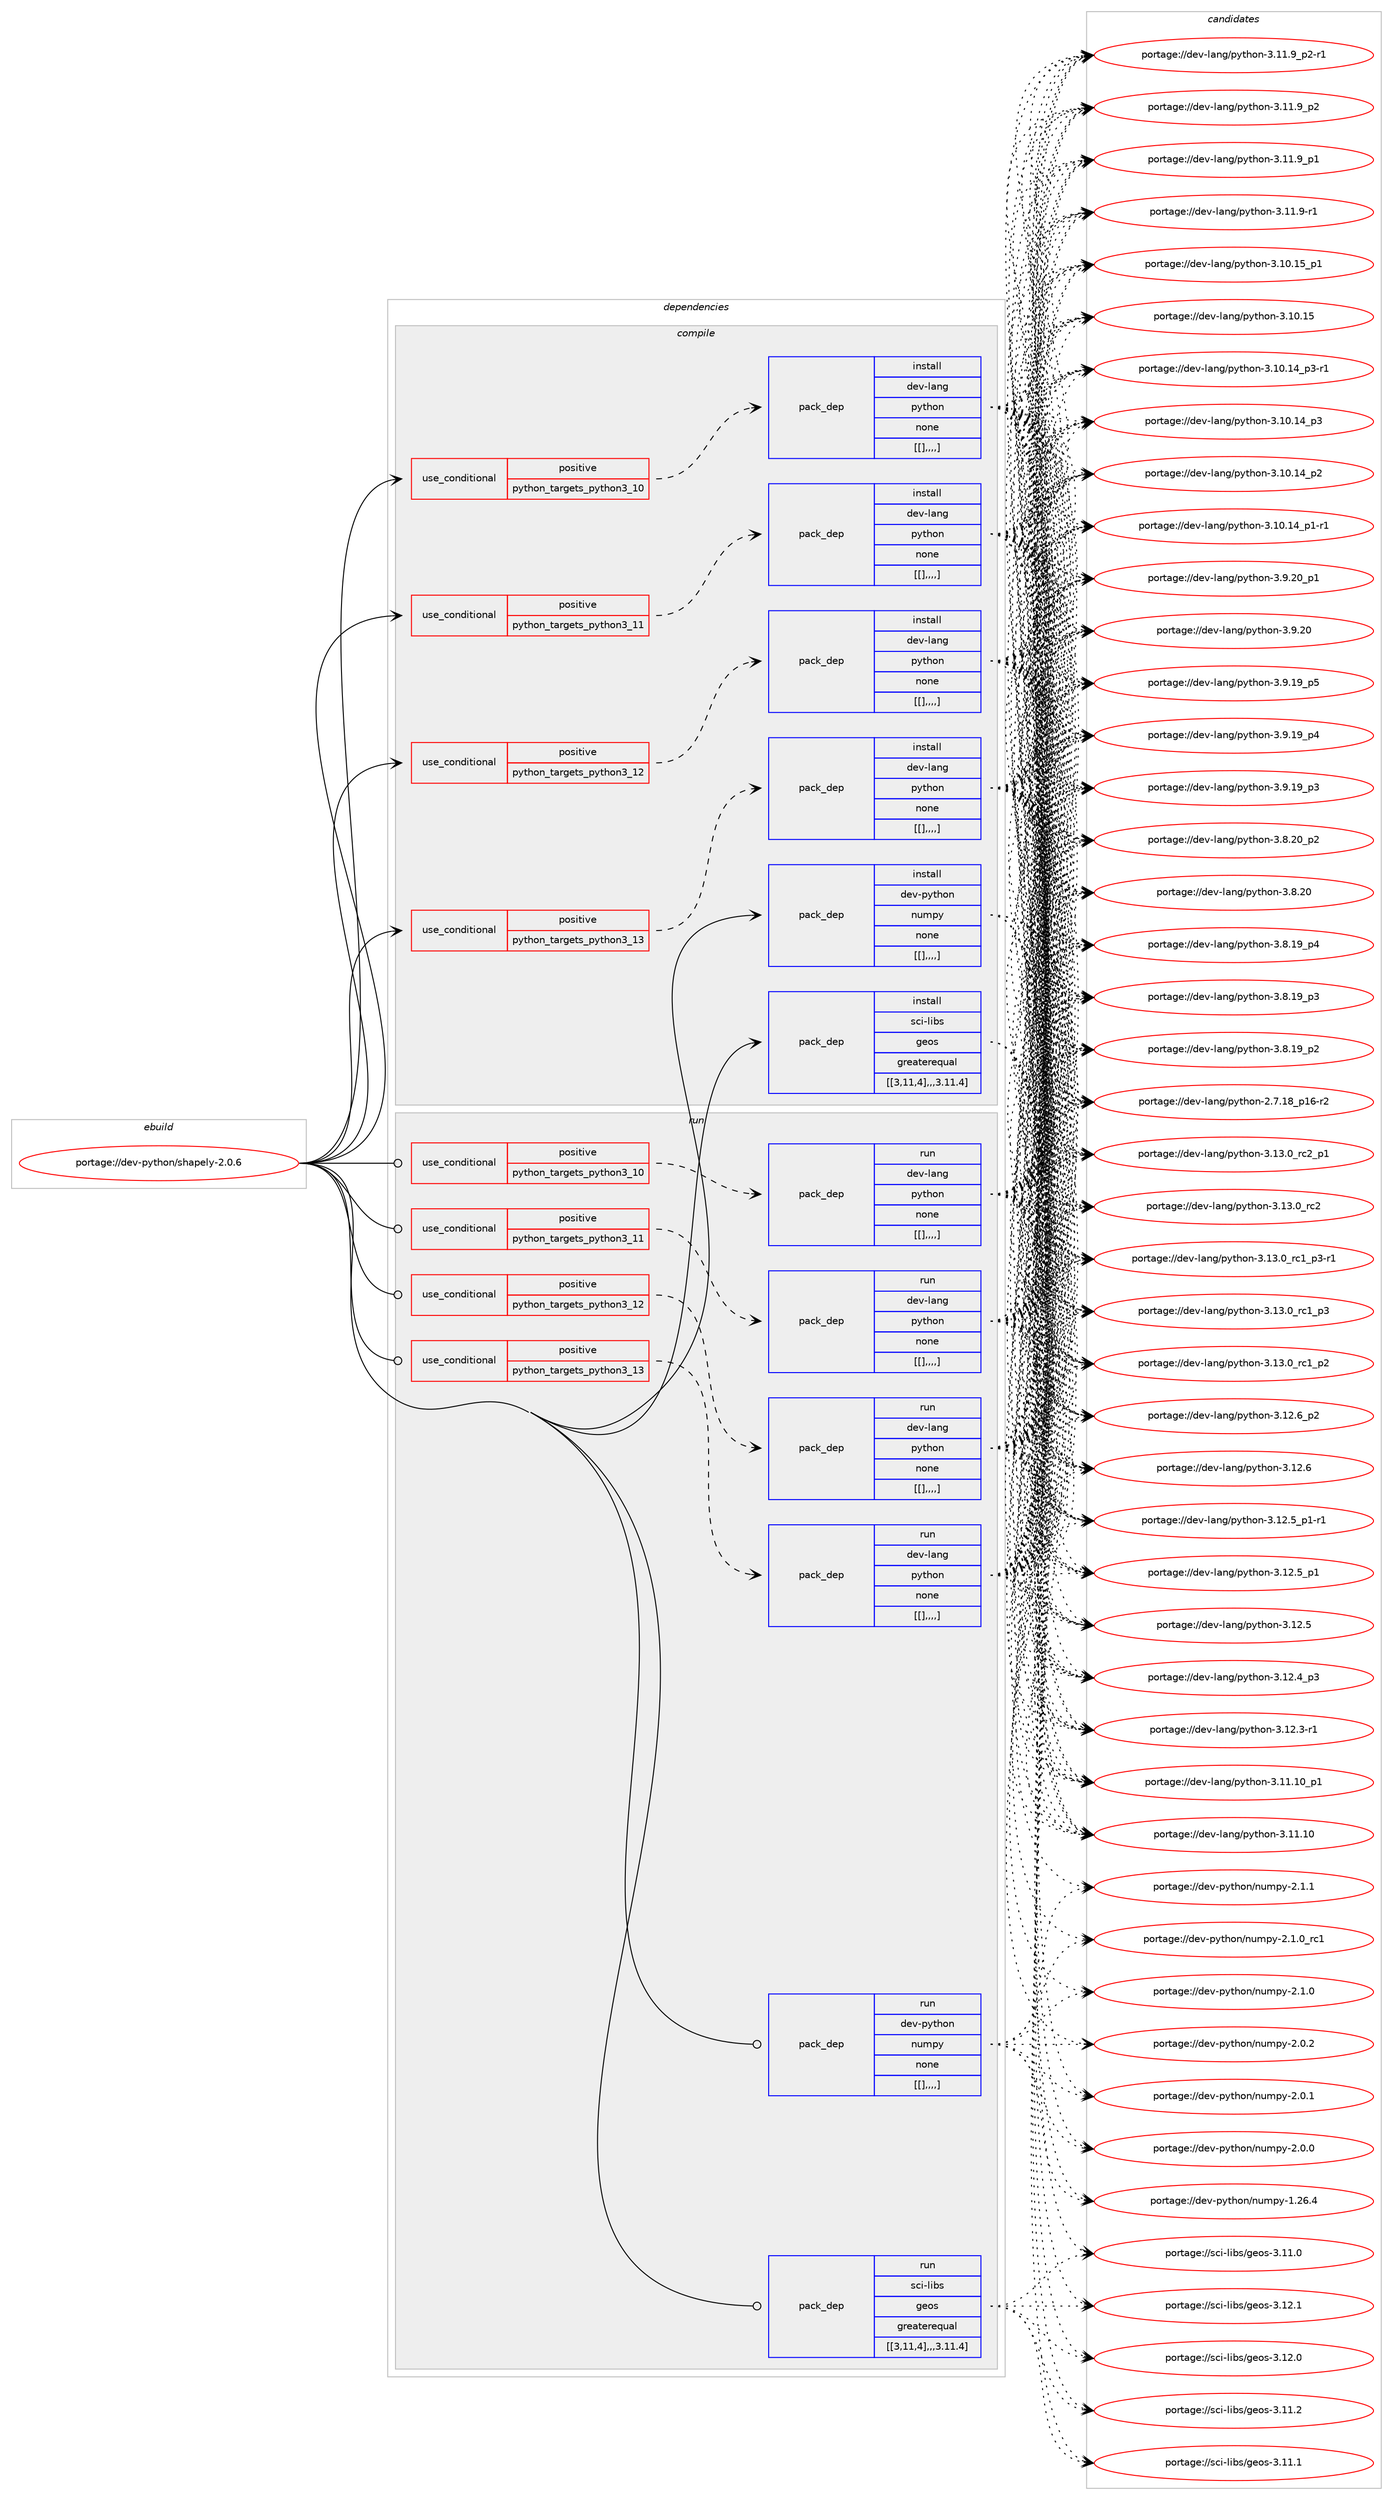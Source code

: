 digraph prolog {

# *************
# Graph options
# *************

newrank=true;
concentrate=true;
compound=true;
graph [rankdir=LR,fontname=Helvetica,fontsize=10,ranksep=1.5];#, ranksep=2.5, nodesep=0.2];
edge  [arrowhead=vee];
node  [fontname=Helvetica,fontsize=10];

# **********
# The ebuild
# **********

subgraph cluster_leftcol {
color=gray;
label=<<i>ebuild</i>>;
id [label="portage://dev-python/shapely-2.0.6", color=red, width=4, href="../dev-python/shapely-2.0.6.svg"];
}

# ****************
# The dependencies
# ****************

subgraph cluster_midcol {
color=gray;
label=<<i>dependencies</i>>;
subgraph cluster_compile {
fillcolor="#eeeeee";
style=filled;
label=<<i>compile</i>>;
subgraph cond41200 {
dependency166428 [label=<<TABLE BORDER="0" CELLBORDER="1" CELLSPACING="0" CELLPADDING="4"><TR><TD ROWSPAN="3" CELLPADDING="10">use_conditional</TD></TR><TR><TD>positive</TD></TR><TR><TD>python_targets_python3_10</TD></TR></TABLE>>, shape=none, color=red];
subgraph pack123970 {
dependency166429 [label=<<TABLE BORDER="0" CELLBORDER="1" CELLSPACING="0" CELLPADDING="4" WIDTH="220"><TR><TD ROWSPAN="6" CELLPADDING="30">pack_dep</TD></TR><TR><TD WIDTH="110">install</TD></TR><TR><TD>dev-lang</TD></TR><TR><TD>python</TD></TR><TR><TD>none</TD></TR><TR><TD>[[],,,,]</TD></TR></TABLE>>, shape=none, color=blue];
}
dependency166428:e -> dependency166429:w [weight=20,style="dashed",arrowhead="vee"];
}
id:e -> dependency166428:w [weight=20,style="solid",arrowhead="vee"];
subgraph cond41201 {
dependency166430 [label=<<TABLE BORDER="0" CELLBORDER="1" CELLSPACING="0" CELLPADDING="4"><TR><TD ROWSPAN="3" CELLPADDING="10">use_conditional</TD></TR><TR><TD>positive</TD></TR><TR><TD>python_targets_python3_11</TD></TR></TABLE>>, shape=none, color=red];
subgraph pack123971 {
dependency166431 [label=<<TABLE BORDER="0" CELLBORDER="1" CELLSPACING="0" CELLPADDING="4" WIDTH="220"><TR><TD ROWSPAN="6" CELLPADDING="30">pack_dep</TD></TR><TR><TD WIDTH="110">install</TD></TR><TR><TD>dev-lang</TD></TR><TR><TD>python</TD></TR><TR><TD>none</TD></TR><TR><TD>[[],,,,]</TD></TR></TABLE>>, shape=none, color=blue];
}
dependency166430:e -> dependency166431:w [weight=20,style="dashed",arrowhead="vee"];
}
id:e -> dependency166430:w [weight=20,style="solid",arrowhead="vee"];
subgraph cond41202 {
dependency166432 [label=<<TABLE BORDER="0" CELLBORDER="1" CELLSPACING="0" CELLPADDING="4"><TR><TD ROWSPAN="3" CELLPADDING="10">use_conditional</TD></TR><TR><TD>positive</TD></TR><TR><TD>python_targets_python3_12</TD></TR></TABLE>>, shape=none, color=red];
subgraph pack123972 {
dependency166433 [label=<<TABLE BORDER="0" CELLBORDER="1" CELLSPACING="0" CELLPADDING="4" WIDTH="220"><TR><TD ROWSPAN="6" CELLPADDING="30">pack_dep</TD></TR><TR><TD WIDTH="110">install</TD></TR><TR><TD>dev-lang</TD></TR><TR><TD>python</TD></TR><TR><TD>none</TD></TR><TR><TD>[[],,,,]</TD></TR></TABLE>>, shape=none, color=blue];
}
dependency166432:e -> dependency166433:w [weight=20,style="dashed",arrowhead="vee"];
}
id:e -> dependency166432:w [weight=20,style="solid",arrowhead="vee"];
subgraph cond41203 {
dependency166434 [label=<<TABLE BORDER="0" CELLBORDER="1" CELLSPACING="0" CELLPADDING="4"><TR><TD ROWSPAN="3" CELLPADDING="10">use_conditional</TD></TR><TR><TD>positive</TD></TR><TR><TD>python_targets_python3_13</TD></TR></TABLE>>, shape=none, color=red];
subgraph pack123973 {
dependency166435 [label=<<TABLE BORDER="0" CELLBORDER="1" CELLSPACING="0" CELLPADDING="4" WIDTH="220"><TR><TD ROWSPAN="6" CELLPADDING="30">pack_dep</TD></TR><TR><TD WIDTH="110">install</TD></TR><TR><TD>dev-lang</TD></TR><TR><TD>python</TD></TR><TR><TD>none</TD></TR><TR><TD>[[],,,,]</TD></TR></TABLE>>, shape=none, color=blue];
}
dependency166434:e -> dependency166435:w [weight=20,style="dashed",arrowhead="vee"];
}
id:e -> dependency166434:w [weight=20,style="solid",arrowhead="vee"];
subgraph pack123974 {
dependency166436 [label=<<TABLE BORDER="0" CELLBORDER="1" CELLSPACING="0" CELLPADDING="4" WIDTH="220"><TR><TD ROWSPAN="6" CELLPADDING="30">pack_dep</TD></TR><TR><TD WIDTH="110">install</TD></TR><TR><TD>dev-python</TD></TR><TR><TD>numpy</TD></TR><TR><TD>none</TD></TR><TR><TD>[[],,,,]</TD></TR></TABLE>>, shape=none, color=blue];
}
id:e -> dependency166436:w [weight=20,style="solid",arrowhead="vee"];
subgraph pack123975 {
dependency166437 [label=<<TABLE BORDER="0" CELLBORDER="1" CELLSPACING="0" CELLPADDING="4" WIDTH="220"><TR><TD ROWSPAN="6" CELLPADDING="30">pack_dep</TD></TR><TR><TD WIDTH="110">install</TD></TR><TR><TD>sci-libs</TD></TR><TR><TD>geos</TD></TR><TR><TD>greaterequal</TD></TR><TR><TD>[[3,11,4],,,3.11.4]</TD></TR></TABLE>>, shape=none, color=blue];
}
id:e -> dependency166437:w [weight=20,style="solid",arrowhead="vee"];
}
subgraph cluster_compileandrun {
fillcolor="#eeeeee";
style=filled;
label=<<i>compile and run</i>>;
}
subgraph cluster_run {
fillcolor="#eeeeee";
style=filled;
label=<<i>run</i>>;
subgraph cond41204 {
dependency166438 [label=<<TABLE BORDER="0" CELLBORDER="1" CELLSPACING="0" CELLPADDING="4"><TR><TD ROWSPAN="3" CELLPADDING="10">use_conditional</TD></TR><TR><TD>positive</TD></TR><TR><TD>python_targets_python3_10</TD></TR></TABLE>>, shape=none, color=red];
subgraph pack123976 {
dependency166439 [label=<<TABLE BORDER="0" CELLBORDER="1" CELLSPACING="0" CELLPADDING="4" WIDTH="220"><TR><TD ROWSPAN="6" CELLPADDING="30">pack_dep</TD></TR><TR><TD WIDTH="110">run</TD></TR><TR><TD>dev-lang</TD></TR><TR><TD>python</TD></TR><TR><TD>none</TD></TR><TR><TD>[[],,,,]</TD></TR></TABLE>>, shape=none, color=blue];
}
dependency166438:e -> dependency166439:w [weight=20,style="dashed",arrowhead="vee"];
}
id:e -> dependency166438:w [weight=20,style="solid",arrowhead="odot"];
subgraph cond41205 {
dependency166440 [label=<<TABLE BORDER="0" CELLBORDER="1" CELLSPACING="0" CELLPADDING="4"><TR><TD ROWSPAN="3" CELLPADDING="10">use_conditional</TD></TR><TR><TD>positive</TD></TR><TR><TD>python_targets_python3_11</TD></TR></TABLE>>, shape=none, color=red];
subgraph pack123977 {
dependency166441 [label=<<TABLE BORDER="0" CELLBORDER="1" CELLSPACING="0" CELLPADDING="4" WIDTH="220"><TR><TD ROWSPAN="6" CELLPADDING="30">pack_dep</TD></TR><TR><TD WIDTH="110">run</TD></TR><TR><TD>dev-lang</TD></TR><TR><TD>python</TD></TR><TR><TD>none</TD></TR><TR><TD>[[],,,,]</TD></TR></TABLE>>, shape=none, color=blue];
}
dependency166440:e -> dependency166441:w [weight=20,style="dashed",arrowhead="vee"];
}
id:e -> dependency166440:w [weight=20,style="solid",arrowhead="odot"];
subgraph cond41206 {
dependency166442 [label=<<TABLE BORDER="0" CELLBORDER="1" CELLSPACING="0" CELLPADDING="4"><TR><TD ROWSPAN="3" CELLPADDING="10">use_conditional</TD></TR><TR><TD>positive</TD></TR><TR><TD>python_targets_python3_12</TD></TR></TABLE>>, shape=none, color=red];
subgraph pack123978 {
dependency166443 [label=<<TABLE BORDER="0" CELLBORDER="1" CELLSPACING="0" CELLPADDING="4" WIDTH="220"><TR><TD ROWSPAN="6" CELLPADDING="30">pack_dep</TD></TR><TR><TD WIDTH="110">run</TD></TR><TR><TD>dev-lang</TD></TR><TR><TD>python</TD></TR><TR><TD>none</TD></TR><TR><TD>[[],,,,]</TD></TR></TABLE>>, shape=none, color=blue];
}
dependency166442:e -> dependency166443:w [weight=20,style="dashed",arrowhead="vee"];
}
id:e -> dependency166442:w [weight=20,style="solid",arrowhead="odot"];
subgraph cond41207 {
dependency166444 [label=<<TABLE BORDER="0" CELLBORDER="1" CELLSPACING="0" CELLPADDING="4"><TR><TD ROWSPAN="3" CELLPADDING="10">use_conditional</TD></TR><TR><TD>positive</TD></TR><TR><TD>python_targets_python3_13</TD></TR></TABLE>>, shape=none, color=red];
subgraph pack123979 {
dependency166445 [label=<<TABLE BORDER="0" CELLBORDER="1" CELLSPACING="0" CELLPADDING="4" WIDTH="220"><TR><TD ROWSPAN="6" CELLPADDING="30">pack_dep</TD></TR><TR><TD WIDTH="110">run</TD></TR><TR><TD>dev-lang</TD></TR><TR><TD>python</TD></TR><TR><TD>none</TD></TR><TR><TD>[[],,,,]</TD></TR></TABLE>>, shape=none, color=blue];
}
dependency166444:e -> dependency166445:w [weight=20,style="dashed",arrowhead="vee"];
}
id:e -> dependency166444:w [weight=20,style="solid",arrowhead="odot"];
subgraph pack123980 {
dependency166446 [label=<<TABLE BORDER="0" CELLBORDER="1" CELLSPACING="0" CELLPADDING="4" WIDTH="220"><TR><TD ROWSPAN="6" CELLPADDING="30">pack_dep</TD></TR><TR><TD WIDTH="110">run</TD></TR><TR><TD>dev-python</TD></TR><TR><TD>numpy</TD></TR><TR><TD>none</TD></TR><TR><TD>[[],,,,]</TD></TR></TABLE>>, shape=none, color=blue];
}
id:e -> dependency166446:w [weight=20,style="solid",arrowhead="odot"];
subgraph pack123981 {
dependency166447 [label=<<TABLE BORDER="0" CELLBORDER="1" CELLSPACING="0" CELLPADDING="4" WIDTH="220"><TR><TD ROWSPAN="6" CELLPADDING="30">pack_dep</TD></TR><TR><TD WIDTH="110">run</TD></TR><TR><TD>sci-libs</TD></TR><TR><TD>geos</TD></TR><TR><TD>greaterequal</TD></TR><TR><TD>[[3,11,4],,,3.11.4]</TD></TR></TABLE>>, shape=none, color=blue];
}
id:e -> dependency166447:w [weight=20,style="solid",arrowhead="odot"];
}
}

# **************
# The candidates
# **************

subgraph cluster_choices {
rank=same;
color=gray;
label=<<i>candidates</i>>;

subgraph choice123970 {
color=black;
nodesep=1;
choice100101118451089711010347112121116104111110455146495146489511499509511249 [label="portage://dev-lang/python-3.13.0_rc2_p1", color=red, width=4,href="../dev-lang/python-3.13.0_rc2_p1.svg"];
choice10010111845108971101034711212111610411111045514649514648951149950 [label="portage://dev-lang/python-3.13.0_rc2", color=red, width=4,href="../dev-lang/python-3.13.0_rc2.svg"];
choice1001011184510897110103471121211161041111104551464951464895114994995112514511449 [label="portage://dev-lang/python-3.13.0_rc1_p3-r1", color=red, width=4,href="../dev-lang/python-3.13.0_rc1_p3-r1.svg"];
choice100101118451089711010347112121116104111110455146495146489511499499511251 [label="portage://dev-lang/python-3.13.0_rc1_p3", color=red, width=4,href="../dev-lang/python-3.13.0_rc1_p3.svg"];
choice100101118451089711010347112121116104111110455146495146489511499499511250 [label="portage://dev-lang/python-3.13.0_rc1_p2", color=red, width=4,href="../dev-lang/python-3.13.0_rc1_p2.svg"];
choice100101118451089711010347112121116104111110455146495046549511250 [label="portage://dev-lang/python-3.12.6_p2", color=red, width=4,href="../dev-lang/python-3.12.6_p2.svg"];
choice10010111845108971101034711212111610411111045514649504654 [label="portage://dev-lang/python-3.12.6", color=red, width=4,href="../dev-lang/python-3.12.6.svg"];
choice1001011184510897110103471121211161041111104551464950465395112494511449 [label="portage://dev-lang/python-3.12.5_p1-r1", color=red, width=4,href="../dev-lang/python-3.12.5_p1-r1.svg"];
choice100101118451089711010347112121116104111110455146495046539511249 [label="portage://dev-lang/python-3.12.5_p1", color=red, width=4,href="../dev-lang/python-3.12.5_p1.svg"];
choice10010111845108971101034711212111610411111045514649504653 [label="portage://dev-lang/python-3.12.5", color=red, width=4,href="../dev-lang/python-3.12.5.svg"];
choice100101118451089711010347112121116104111110455146495046529511251 [label="portage://dev-lang/python-3.12.4_p3", color=red, width=4,href="../dev-lang/python-3.12.4_p3.svg"];
choice100101118451089711010347112121116104111110455146495046514511449 [label="portage://dev-lang/python-3.12.3-r1", color=red, width=4,href="../dev-lang/python-3.12.3-r1.svg"];
choice10010111845108971101034711212111610411111045514649494649489511249 [label="portage://dev-lang/python-3.11.10_p1", color=red, width=4,href="../dev-lang/python-3.11.10_p1.svg"];
choice1001011184510897110103471121211161041111104551464949464948 [label="portage://dev-lang/python-3.11.10", color=red, width=4,href="../dev-lang/python-3.11.10.svg"];
choice1001011184510897110103471121211161041111104551464949465795112504511449 [label="portage://dev-lang/python-3.11.9_p2-r1", color=red, width=4,href="../dev-lang/python-3.11.9_p2-r1.svg"];
choice100101118451089711010347112121116104111110455146494946579511250 [label="portage://dev-lang/python-3.11.9_p2", color=red, width=4,href="../dev-lang/python-3.11.9_p2.svg"];
choice100101118451089711010347112121116104111110455146494946579511249 [label="portage://dev-lang/python-3.11.9_p1", color=red, width=4,href="../dev-lang/python-3.11.9_p1.svg"];
choice100101118451089711010347112121116104111110455146494946574511449 [label="portage://dev-lang/python-3.11.9-r1", color=red, width=4,href="../dev-lang/python-3.11.9-r1.svg"];
choice10010111845108971101034711212111610411111045514649484649539511249 [label="portage://dev-lang/python-3.10.15_p1", color=red, width=4,href="../dev-lang/python-3.10.15_p1.svg"];
choice1001011184510897110103471121211161041111104551464948464953 [label="portage://dev-lang/python-3.10.15", color=red, width=4,href="../dev-lang/python-3.10.15.svg"];
choice100101118451089711010347112121116104111110455146494846495295112514511449 [label="portage://dev-lang/python-3.10.14_p3-r1", color=red, width=4,href="../dev-lang/python-3.10.14_p3-r1.svg"];
choice10010111845108971101034711212111610411111045514649484649529511251 [label="portage://dev-lang/python-3.10.14_p3", color=red, width=4,href="../dev-lang/python-3.10.14_p3.svg"];
choice10010111845108971101034711212111610411111045514649484649529511250 [label="portage://dev-lang/python-3.10.14_p2", color=red, width=4,href="../dev-lang/python-3.10.14_p2.svg"];
choice100101118451089711010347112121116104111110455146494846495295112494511449 [label="portage://dev-lang/python-3.10.14_p1-r1", color=red, width=4,href="../dev-lang/python-3.10.14_p1-r1.svg"];
choice100101118451089711010347112121116104111110455146574650489511249 [label="portage://dev-lang/python-3.9.20_p1", color=red, width=4,href="../dev-lang/python-3.9.20_p1.svg"];
choice10010111845108971101034711212111610411111045514657465048 [label="portage://dev-lang/python-3.9.20", color=red, width=4,href="../dev-lang/python-3.9.20.svg"];
choice100101118451089711010347112121116104111110455146574649579511253 [label="portage://dev-lang/python-3.9.19_p5", color=red, width=4,href="../dev-lang/python-3.9.19_p5.svg"];
choice100101118451089711010347112121116104111110455146574649579511252 [label="portage://dev-lang/python-3.9.19_p4", color=red, width=4,href="../dev-lang/python-3.9.19_p4.svg"];
choice100101118451089711010347112121116104111110455146574649579511251 [label="portage://dev-lang/python-3.9.19_p3", color=red, width=4,href="../dev-lang/python-3.9.19_p3.svg"];
choice100101118451089711010347112121116104111110455146564650489511250 [label="portage://dev-lang/python-3.8.20_p2", color=red, width=4,href="../dev-lang/python-3.8.20_p2.svg"];
choice10010111845108971101034711212111610411111045514656465048 [label="portage://dev-lang/python-3.8.20", color=red, width=4,href="../dev-lang/python-3.8.20.svg"];
choice100101118451089711010347112121116104111110455146564649579511252 [label="portage://dev-lang/python-3.8.19_p4", color=red, width=4,href="../dev-lang/python-3.8.19_p4.svg"];
choice100101118451089711010347112121116104111110455146564649579511251 [label="portage://dev-lang/python-3.8.19_p3", color=red, width=4,href="../dev-lang/python-3.8.19_p3.svg"];
choice100101118451089711010347112121116104111110455146564649579511250 [label="portage://dev-lang/python-3.8.19_p2", color=red, width=4,href="../dev-lang/python-3.8.19_p2.svg"];
choice100101118451089711010347112121116104111110455046554649569511249544511450 [label="portage://dev-lang/python-2.7.18_p16-r2", color=red, width=4,href="../dev-lang/python-2.7.18_p16-r2.svg"];
dependency166429:e -> choice100101118451089711010347112121116104111110455146495146489511499509511249:w [style=dotted,weight="100"];
dependency166429:e -> choice10010111845108971101034711212111610411111045514649514648951149950:w [style=dotted,weight="100"];
dependency166429:e -> choice1001011184510897110103471121211161041111104551464951464895114994995112514511449:w [style=dotted,weight="100"];
dependency166429:e -> choice100101118451089711010347112121116104111110455146495146489511499499511251:w [style=dotted,weight="100"];
dependency166429:e -> choice100101118451089711010347112121116104111110455146495146489511499499511250:w [style=dotted,weight="100"];
dependency166429:e -> choice100101118451089711010347112121116104111110455146495046549511250:w [style=dotted,weight="100"];
dependency166429:e -> choice10010111845108971101034711212111610411111045514649504654:w [style=dotted,weight="100"];
dependency166429:e -> choice1001011184510897110103471121211161041111104551464950465395112494511449:w [style=dotted,weight="100"];
dependency166429:e -> choice100101118451089711010347112121116104111110455146495046539511249:w [style=dotted,weight="100"];
dependency166429:e -> choice10010111845108971101034711212111610411111045514649504653:w [style=dotted,weight="100"];
dependency166429:e -> choice100101118451089711010347112121116104111110455146495046529511251:w [style=dotted,weight="100"];
dependency166429:e -> choice100101118451089711010347112121116104111110455146495046514511449:w [style=dotted,weight="100"];
dependency166429:e -> choice10010111845108971101034711212111610411111045514649494649489511249:w [style=dotted,weight="100"];
dependency166429:e -> choice1001011184510897110103471121211161041111104551464949464948:w [style=dotted,weight="100"];
dependency166429:e -> choice1001011184510897110103471121211161041111104551464949465795112504511449:w [style=dotted,weight="100"];
dependency166429:e -> choice100101118451089711010347112121116104111110455146494946579511250:w [style=dotted,weight="100"];
dependency166429:e -> choice100101118451089711010347112121116104111110455146494946579511249:w [style=dotted,weight="100"];
dependency166429:e -> choice100101118451089711010347112121116104111110455146494946574511449:w [style=dotted,weight="100"];
dependency166429:e -> choice10010111845108971101034711212111610411111045514649484649539511249:w [style=dotted,weight="100"];
dependency166429:e -> choice1001011184510897110103471121211161041111104551464948464953:w [style=dotted,weight="100"];
dependency166429:e -> choice100101118451089711010347112121116104111110455146494846495295112514511449:w [style=dotted,weight="100"];
dependency166429:e -> choice10010111845108971101034711212111610411111045514649484649529511251:w [style=dotted,weight="100"];
dependency166429:e -> choice10010111845108971101034711212111610411111045514649484649529511250:w [style=dotted,weight="100"];
dependency166429:e -> choice100101118451089711010347112121116104111110455146494846495295112494511449:w [style=dotted,weight="100"];
dependency166429:e -> choice100101118451089711010347112121116104111110455146574650489511249:w [style=dotted,weight="100"];
dependency166429:e -> choice10010111845108971101034711212111610411111045514657465048:w [style=dotted,weight="100"];
dependency166429:e -> choice100101118451089711010347112121116104111110455146574649579511253:w [style=dotted,weight="100"];
dependency166429:e -> choice100101118451089711010347112121116104111110455146574649579511252:w [style=dotted,weight="100"];
dependency166429:e -> choice100101118451089711010347112121116104111110455146574649579511251:w [style=dotted,weight="100"];
dependency166429:e -> choice100101118451089711010347112121116104111110455146564650489511250:w [style=dotted,weight="100"];
dependency166429:e -> choice10010111845108971101034711212111610411111045514656465048:w [style=dotted,weight="100"];
dependency166429:e -> choice100101118451089711010347112121116104111110455146564649579511252:w [style=dotted,weight="100"];
dependency166429:e -> choice100101118451089711010347112121116104111110455146564649579511251:w [style=dotted,weight="100"];
dependency166429:e -> choice100101118451089711010347112121116104111110455146564649579511250:w [style=dotted,weight="100"];
dependency166429:e -> choice100101118451089711010347112121116104111110455046554649569511249544511450:w [style=dotted,weight="100"];
}
subgraph choice123971 {
color=black;
nodesep=1;
choice100101118451089711010347112121116104111110455146495146489511499509511249 [label="portage://dev-lang/python-3.13.0_rc2_p1", color=red, width=4,href="../dev-lang/python-3.13.0_rc2_p1.svg"];
choice10010111845108971101034711212111610411111045514649514648951149950 [label="portage://dev-lang/python-3.13.0_rc2", color=red, width=4,href="../dev-lang/python-3.13.0_rc2.svg"];
choice1001011184510897110103471121211161041111104551464951464895114994995112514511449 [label="portage://dev-lang/python-3.13.0_rc1_p3-r1", color=red, width=4,href="../dev-lang/python-3.13.0_rc1_p3-r1.svg"];
choice100101118451089711010347112121116104111110455146495146489511499499511251 [label="portage://dev-lang/python-3.13.0_rc1_p3", color=red, width=4,href="../dev-lang/python-3.13.0_rc1_p3.svg"];
choice100101118451089711010347112121116104111110455146495146489511499499511250 [label="portage://dev-lang/python-3.13.0_rc1_p2", color=red, width=4,href="../dev-lang/python-3.13.0_rc1_p2.svg"];
choice100101118451089711010347112121116104111110455146495046549511250 [label="portage://dev-lang/python-3.12.6_p2", color=red, width=4,href="../dev-lang/python-3.12.6_p2.svg"];
choice10010111845108971101034711212111610411111045514649504654 [label="portage://dev-lang/python-3.12.6", color=red, width=4,href="../dev-lang/python-3.12.6.svg"];
choice1001011184510897110103471121211161041111104551464950465395112494511449 [label="portage://dev-lang/python-3.12.5_p1-r1", color=red, width=4,href="../dev-lang/python-3.12.5_p1-r1.svg"];
choice100101118451089711010347112121116104111110455146495046539511249 [label="portage://dev-lang/python-3.12.5_p1", color=red, width=4,href="../dev-lang/python-3.12.5_p1.svg"];
choice10010111845108971101034711212111610411111045514649504653 [label="portage://dev-lang/python-3.12.5", color=red, width=4,href="../dev-lang/python-3.12.5.svg"];
choice100101118451089711010347112121116104111110455146495046529511251 [label="portage://dev-lang/python-3.12.4_p3", color=red, width=4,href="../dev-lang/python-3.12.4_p3.svg"];
choice100101118451089711010347112121116104111110455146495046514511449 [label="portage://dev-lang/python-3.12.3-r1", color=red, width=4,href="../dev-lang/python-3.12.3-r1.svg"];
choice10010111845108971101034711212111610411111045514649494649489511249 [label="portage://dev-lang/python-3.11.10_p1", color=red, width=4,href="../dev-lang/python-3.11.10_p1.svg"];
choice1001011184510897110103471121211161041111104551464949464948 [label="portage://dev-lang/python-3.11.10", color=red, width=4,href="../dev-lang/python-3.11.10.svg"];
choice1001011184510897110103471121211161041111104551464949465795112504511449 [label="portage://dev-lang/python-3.11.9_p2-r1", color=red, width=4,href="../dev-lang/python-3.11.9_p2-r1.svg"];
choice100101118451089711010347112121116104111110455146494946579511250 [label="portage://dev-lang/python-3.11.9_p2", color=red, width=4,href="../dev-lang/python-3.11.9_p2.svg"];
choice100101118451089711010347112121116104111110455146494946579511249 [label="portage://dev-lang/python-3.11.9_p1", color=red, width=4,href="../dev-lang/python-3.11.9_p1.svg"];
choice100101118451089711010347112121116104111110455146494946574511449 [label="portage://dev-lang/python-3.11.9-r1", color=red, width=4,href="../dev-lang/python-3.11.9-r1.svg"];
choice10010111845108971101034711212111610411111045514649484649539511249 [label="portage://dev-lang/python-3.10.15_p1", color=red, width=4,href="../dev-lang/python-3.10.15_p1.svg"];
choice1001011184510897110103471121211161041111104551464948464953 [label="portage://dev-lang/python-3.10.15", color=red, width=4,href="../dev-lang/python-3.10.15.svg"];
choice100101118451089711010347112121116104111110455146494846495295112514511449 [label="portage://dev-lang/python-3.10.14_p3-r1", color=red, width=4,href="../dev-lang/python-3.10.14_p3-r1.svg"];
choice10010111845108971101034711212111610411111045514649484649529511251 [label="portage://dev-lang/python-3.10.14_p3", color=red, width=4,href="../dev-lang/python-3.10.14_p3.svg"];
choice10010111845108971101034711212111610411111045514649484649529511250 [label="portage://dev-lang/python-3.10.14_p2", color=red, width=4,href="../dev-lang/python-3.10.14_p2.svg"];
choice100101118451089711010347112121116104111110455146494846495295112494511449 [label="portage://dev-lang/python-3.10.14_p1-r1", color=red, width=4,href="../dev-lang/python-3.10.14_p1-r1.svg"];
choice100101118451089711010347112121116104111110455146574650489511249 [label="portage://dev-lang/python-3.9.20_p1", color=red, width=4,href="../dev-lang/python-3.9.20_p1.svg"];
choice10010111845108971101034711212111610411111045514657465048 [label="portage://dev-lang/python-3.9.20", color=red, width=4,href="../dev-lang/python-3.9.20.svg"];
choice100101118451089711010347112121116104111110455146574649579511253 [label="portage://dev-lang/python-3.9.19_p5", color=red, width=4,href="../dev-lang/python-3.9.19_p5.svg"];
choice100101118451089711010347112121116104111110455146574649579511252 [label="portage://dev-lang/python-3.9.19_p4", color=red, width=4,href="../dev-lang/python-3.9.19_p4.svg"];
choice100101118451089711010347112121116104111110455146574649579511251 [label="portage://dev-lang/python-3.9.19_p3", color=red, width=4,href="../dev-lang/python-3.9.19_p3.svg"];
choice100101118451089711010347112121116104111110455146564650489511250 [label="portage://dev-lang/python-3.8.20_p2", color=red, width=4,href="../dev-lang/python-3.8.20_p2.svg"];
choice10010111845108971101034711212111610411111045514656465048 [label="portage://dev-lang/python-3.8.20", color=red, width=4,href="../dev-lang/python-3.8.20.svg"];
choice100101118451089711010347112121116104111110455146564649579511252 [label="portage://dev-lang/python-3.8.19_p4", color=red, width=4,href="../dev-lang/python-3.8.19_p4.svg"];
choice100101118451089711010347112121116104111110455146564649579511251 [label="portage://dev-lang/python-3.8.19_p3", color=red, width=4,href="../dev-lang/python-3.8.19_p3.svg"];
choice100101118451089711010347112121116104111110455146564649579511250 [label="portage://dev-lang/python-3.8.19_p2", color=red, width=4,href="../dev-lang/python-3.8.19_p2.svg"];
choice100101118451089711010347112121116104111110455046554649569511249544511450 [label="portage://dev-lang/python-2.7.18_p16-r2", color=red, width=4,href="../dev-lang/python-2.7.18_p16-r2.svg"];
dependency166431:e -> choice100101118451089711010347112121116104111110455146495146489511499509511249:w [style=dotted,weight="100"];
dependency166431:e -> choice10010111845108971101034711212111610411111045514649514648951149950:w [style=dotted,weight="100"];
dependency166431:e -> choice1001011184510897110103471121211161041111104551464951464895114994995112514511449:w [style=dotted,weight="100"];
dependency166431:e -> choice100101118451089711010347112121116104111110455146495146489511499499511251:w [style=dotted,weight="100"];
dependency166431:e -> choice100101118451089711010347112121116104111110455146495146489511499499511250:w [style=dotted,weight="100"];
dependency166431:e -> choice100101118451089711010347112121116104111110455146495046549511250:w [style=dotted,weight="100"];
dependency166431:e -> choice10010111845108971101034711212111610411111045514649504654:w [style=dotted,weight="100"];
dependency166431:e -> choice1001011184510897110103471121211161041111104551464950465395112494511449:w [style=dotted,weight="100"];
dependency166431:e -> choice100101118451089711010347112121116104111110455146495046539511249:w [style=dotted,weight="100"];
dependency166431:e -> choice10010111845108971101034711212111610411111045514649504653:w [style=dotted,weight="100"];
dependency166431:e -> choice100101118451089711010347112121116104111110455146495046529511251:w [style=dotted,weight="100"];
dependency166431:e -> choice100101118451089711010347112121116104111110455146495046514511449:w [style=dotted,weight="100"];
dependency166431:e -> choice10010111845108971101034711212111610411111045514649494649489511249:w [style=dotted,weight="100"];
dependency166431:e -> choice1001011184510897110103471121211161041111104551464949464948:w [style=dotted,weight="100"];
dependency166431:e -> choice1001011184510897110103471121211161041111104551464949465795112504511449:w [style=dotted,weight="100"];
dependency166431:e -> choice100101118451089711010347112121116104111110455146494946579511250:w [style=dotted,weight="100"];
dependency166431:e -> choice100101118451089711010347112121116104111110455146494946579511249:w [style=dotted,weight="100"];
dependency166431:e -> choice100101118451089711010347112121116104111110455146494946574511449:w [style=dotted,weight="100"];
dependency166431:e -> choice10010111845108971101034711212111610411111045514649484649539511249:w [style=dotted,weight="100"];
dependency166431:e -> choice1001011184510897110103471121211161041111104551464948464953:w [style=dotted,weight="100"];
dependency166431:e -> choice100101118451089711010347112121116104111110455146494846495295112514511449:w [style=dotted,weight="100"];
dependency166431:e -> choice10010111845108971101034711212111610411111045514649484649529511251:w [style=dotted,weight="100"];
dependency166431:e -> choice10010111845108971101034711212111610411111045514649484649529511250:w [style=dotted,weight="100"];
dependency166431:e -> choice100101118451089711010347112121116104111110455146494846495295112494511449:w [style=dotted,weight="100"];
dependency166431:e -> choice100101118451089711010347112121116104111110455146574650489511249:w [style=dotted,weight="100"];
dependency166431:e -> choice10010111845108971101034711212111610411111045514657465048:w [style=dotted,weight="100"];
dependency166431:e -> choice100101118451089711010347112121116104111110455146574649579511253:w [style=dotted,weight="100"];
dependency166431:e -> choice100101118451089711010347112121116104111110455146574649579511252:w [style=dotted,weight="100"];
dependency166431:e -> choice100101118451089711010347112121116104111110455146574649579511251:w [style=dotted,weight="100"];
dependency166431:e -> choice100101118451089711010347112121116104111110455146564650489511250:w [style=dotted,weight="100"];
dependency166431:e -> choice10010111845108971101034711212111610411111045514656465048:w [style=dotted,weight="100"];
dependency166431:e -> choice100101118451089711010347112121116104111110455146564649579511252:w [style=dotted,weight="100"];
dependency166431:e -> choice100101118451089711010347112121116104111110455146564649579511251:w [style=dotted,weight="100"];
dependency166431:e -> choice100101118451089711010347112121116104111110455146564649579511250:w [style=dotted,weight="100"];
dependency166431:e -> choice100101118451089711010347112121116104111110455046554649569511249544511450:w [style=dotted,weight="100"];
}
subgraph choice123972 {
color=black;
nodesep=1;
choice100101118451089711010347112121116104111110455146495146489511499509511249 [label="portage://dev-lang/python-3.13.0_rc2_p1", color=red, width=4,href="../dev-lang/python-3.13.0_rc2_p1.svg"];
choice10010111845108971101034711212111610411111045514649514648951149950 [label="portage://dev-lang/python-3.13.0_rc2", color=red, width=4,href="../dev-lang/python-3.13.0_rc2.svg"];
choice1001011184510897110103471121211161041111104551464951464895114994995112514511449 [label="portage://dev-lang/python-3.13.0_rc1_p3-r1", color=red, width=4,href="../dev-lang/python-3.13.0_rc1_p3-r1.svg"];
choice100101118451089711010347112121116104111110455146495146489511499499511251 [label="portage://dev-lang/python-3.13.0_rc1_p3", color=red, width=4,href="../dev-lang/python-3.13.0_rc1_p3.svg"];
choice100101118451089711010347112121116104111110455146495146489511499499511250 [label="portage://dev-lang/python-3.13.0_rc1_p2", color=red, width=4,href="../dev-lang/python-3.13.0_rc1_p2.svg"];
choice100101118451089711010347112121116104111110455146495046549511250 [label="portage://dev-lang/python-3.12.6_p2", color=red, width=4,href="../dev-lang/python-3.12.6_p2.svg"];
choice10010111845108971101034711212111610411111045514649504654 [label="portage://dev-lang/python-3.12.6", color=red, width=4,href="../dev-lang/python-3.12.6.svg"];
choice1001011184510897110103471121211161041111104551464950465395112494511449 [label="portage://dev-lang/python-3.12.5_p1-r1", color=red, width=4,href="../dev-lang/python-3.12.5_p1-r1.svg"];
choice100101118451089711010347112121116104111110455146495046539511249 [label="portage://dev-lang/python-3.12.5_p1", color=red, width=4,href="../dev-lang/python-3.12.5_p1.svg"];
choice10010111845108971101034711212111610411111045514649504653 [label="portage://dev-lang/python-3.12.5", color=red, width=4,href="../dev-lang/python-3.12.5.svg"];
choice100101118451089711010347112121116104111110455146495046529511251 [label="portage://dev-lang/python-3.12.4_p3", color=red, width=4,href="../dev-lang/python-3.12.4_p3.svg"];
choice100101118451089711010347112121116104111110455146495046514511449 [label="portage://dev-lang/python-3.12.3-r1", color=red, width=4,href="../dev-lang/python-3.12.3-r1.svg"];
choice10010111845108971101034711212111610411111045514649494649489511249 [label="portage://dev-lang/python-3.11.10_p1", color=red, width=4,href="../dev-lang/python-3.11.10_p1.svg"];
choice1001011184510897110103471121211161041111104551464949464948 [label="portage://dev-lang/python-3.11.10", color=red, width=4,href="../dev-lang/python-3.11.10.svg"];
choice1001011184510897110103471121211161041111104551464949465795112504511449 [label="portage://dev-lang/python-3.11.9_p2-r1", color=red, width=4,href="../dev-lang/python-3.11.9_p2-r1.svg"];
choice100101118451089711010347112121116104111110455146494946579511250 [label="portage://dev-lang/python-3.11.9_p2", color=red, width=4,href="../dev-lang/python-3.11.9_p2.svg"];
choice100101118451089711010347112121116104111110455146494946579511249 [label="portage://dev-lang/python-3.11.9_p1", color=red, width=4,href="../dev-lang/python-3.11.9_p1.svg"];
choice100101118451089711010347112121116104111110455146494946574511449 [label="portage://dev-lang/python-3.11.9-r1", color=red, width=4,href="../dev-lang/python-3.11.9-r1.svg"];
choice10010111845108971101034711212111610411111045514649484649539511249 [label="portage://dev-lang/python-3.10.15_p1", color=red, width=4,href="../dev-lang/python-3.10.15_p1.svg"];
choice1001011184510897110103471121211161041111104551464948464953 [label="portage://dev-lang/python-3.10.15", color=red, width=4,href="../dev-lang/python-3.10.15.svg"];
choice100101118451089711010347112121116104111110455146494846495295112514511449 [label="portage://dev-lang/python-3.10.14_p3-r1", color=red, width=4,href="../dev-lang/python-3.10.14_p3-r1.svg"];
choice10010111845108971101034711212111610411111045514649484649529511251 [label="portage://dev-lang/python-3.10.14_p3", color=red, width=4,href="../dev-lang/python-3.10.14_p3.svg"];
choice10010111845108971101034711212111610411111045514649484649529511250 [label="portage://dev-lang/python-3.10.14_p2", color=red, width=4,href="../dev-lang/python-3.10.14_p2.svg"];
choice100101118451089711010347112121116104111110455146494846495295112494511449 [label="portage://dev-lang/python-3.10.14_p1-r1", color=red, width=4,href="../dev-lang/python-3.10.14_p1-r1.svg"];
choice100101118451089711010347112121116104111110455146574650489511249 [label="portage://dev-lang/python-3.9.20_p1", color=red, width=4,href="../dev-lang/python-3.9.20_p1.svg"];
choice10010111845108971101034711212111610411111045514657465048 [label="portage://dev-lang/python-3.9.20", color=red, width=4,href="../dev-lang/python-3.9.20.svg"];
choice100101118451089711010347112121116104111110455146574649579511253 [label="portage://dev-lang/python-3.9.19_p5", color=red, width=4,href="../dev-lang/python-3.9.19_p5.svg"];
choice100101118451089711010347112121116104111110455146574649579511252 [label="portage://dev-lang/python-3.9.19_p4", color=red, width=4,href="../dev-lang/python-3.9.19_p4.svg"];
choice100101118451089711010347112121116104111110455146574649579511251 [label="portage://dev-lang/python-3.9.19_p3", color=red, width=4,href="../dev-lang/python-3.9.19_p3.svg"];
choice100101118451089711010347112121116104111110455146564650489511250 [label="portage://dev-lang/python-3.8.20_p2", color=red, width=4,href="../dev-lang/python-3.8.20_p2.svg"];
choice10010111845108971101034711212111610411111045514656465048 [label="portage://dev-lang/python-3.8.20", color=red, width=4,href="../dev-lang/python-3.8.20.svg"];
choice100101118451089711010347112121116104111110455146564649579511252 [label="portage://dev-lang/python-3.8.19_p4", color=red, width=4,href="../dev-lang/python-3.8.19_p4.svg"];
choice100101118451089711010347112121116104111110455146564649579511251 [label="portage://dev-lang/python-3.8.19_p3", color=red, width=4,href="../dev-lang/python-3.8.19_p3.svg"];
choice100101118451089711010347112121116104111110455146564649579511250 [label="portage://dev-lang/python-3.8.19_p2", color=red, width=4,href="../dev-lang/python-3.8.19_p2.svg"];
choice100101118451089711010347112121116104111110455046554649569511249544511450 [label="portage://dev-lang/python-2.7.18_p16-r2", color=red, width=4,href="../dev-lang/python-2.7.18_p16-r2.svg"];
dependency166433:e -> choice100101118451089711010347112121116104111110455146495146489511499509511249:w [style=dotted,weight="100"];
dependency166433:e -> choice10010111845108971101034711212111610411111045514649514648951149950:w [style=dotted,weight="100"];
dependency166433:e -> choice1001011184510897110103471121211161041111104551464951464895114994995112514511449:w [style=dotted,weight="100"];
dependency166433:e -> choice100101118451089711010347112121116104111110455146495146489511499499511251:w [style=dotted,weight="100"];
dependency166433:e -> choice100101118451089711010347112121116104111110455146495146489511499499511250:w [style=dotted,weight="100"];
dependency166433:e -> choice100101118451089711010347112121116104111110455146495046549511250:w [style=dotted,weight="100"];
dependency166433:e -> choice10010111845108971101034711212111610411111045514649504654:w [style=dotted,weight="100"];
dependency166433:e -> choice1001011184510897110103471121211161041111104551464950465395112494511449:w [style=dotted,weight="100"];
dependency166433:e -> choice100101118451089711010347112121116104111110455146495046539511249:w [style=dotted,weight="100"];
dependency166433:e -> choice10010111845108971101034711212111610411111045514649504653:w [style=dotted,weight="100"];
dependency166433:e -> choice100101118451089711010347112121116104111110455146495046529511251:w [style=dotted,weight="100"];
dependency166433:e -> choice100101118451089711010347112121116104111110455146495046514511449:w [style=dotted,weight="100"];
dependency166433:e -> choice10010111845108971101034711212111610411111045514649494649489511249:w [style=dotted,weight="100"];
dependency166433:e -> choice1001011184510897110103471121211161041111104551464949464948:w [style=dotted,weight="100"];
dependency166433:e -> choice1001011184510897110103471121211161041111104551464949465795112504511449:w [style=dotted,weight="100"];
dependency166433:e -> choice100101118451089711010347112121116104111110455146494946579511250:w [style=dotted,weight="100"];
dependency166433:e -> choice100101118451089711010347112121116104111110455146494946579511249:w [style=dotted,weight="100"];
dependency166433:e -> choice100101118451089711010347112121116104111110455146494946574511449:w [style=dotted,weight="100"];
dependency166433:e -> choice10010111845108971101034711212111610411111045514649484649539511249:w [style=dotted,weight="100"];
dependency166433:e -> choice1001011184510897110103471121211161041111104551464948464953:w [style=dotted,weight="100"];
dependency166433:e -> choice100101118451089711010347112121116104111110455146494846495295112514511449:w [style=dotted,weight="100"];
dependency166433:e -> choice10010111845108971101034711212111610411111045514649484649529511251:w [style=dotted,weight="100"];
dependency166433:e -> choice10010111845108971101034711212111610411111045514649484649529511250:w [style=dotted,weight="100"];
dependency166433:e -> choice100101118451089711010347112121116104111110455146494846495295112494511449:w [style=dotted,weight="100"];
dependency166433:e -> choice100101118451089711010347112121116104111110455146574650489511249:w [style=dotted,weight="100"];
dependency166433:e -> choice10010111845108971101034711212111610411111045514657465048:w [style=dotted,weight="100"];
dependency166433:e -> choice100101118451089711010347112121116104111110455146574649579511253:w [style=dotted,weight="100"];
dependency166433:e -> choice100101118451089711010347112121116104111110455146574649579511252:w [style=dotted,weight="100"];
dependency166433:e -> choice100101118451089711010347112121116104111110455146574649579511251:w [style=dotted,weight="100"];
dependency166433:e -> choice100101118451089711010347112121116104111110455146564650489511250:w [style=dotted,weight="100"];
dependency166433:e -> choice10010111845108971101034711212111610411111045514656465048:w [style=dotted,weight="100"];
dependency166433:e -> choice100101118451089711010347112121116104111110455146564649579511252:w [style=dotted,weight="100"];
dependency166433:e -> choice100101118451089711010347112121116104111110455146564649579511251:w [style=dotted,weight="100"];
dependency166433:e -> choice100101118451089711010347112121116104111110455146564649579511250:w [style=dotted,weight="100"];
dependency166433:e -> choice100101118451089711010347112121116104111110455046554649569511249544511450:w [style=dotted,weight="100"];
}
subgraph choice123973 {
color=black;
nodesep=1;
choice100101118451089711010347112121116104111110455146495146489511499509511249 [label="portage://dev-lang/python-3.13.0_rc2_p1", color=red, width=4,href="../dev-lang/python-3.13.0_rc2_p1.svg"];
choice10010111845108971101034711212111610411111045514649514648951149950 [label="portage://dev-lang/python-3.13.0_rc2", color=red, width=4,href="../dev-lang/python-3.13.0_rc2.svg"];
choice1001011184510897110103471121211161041111104551464951464895114994995112514511449 [label="portage://dev-lang/python-3.13.0_rc1_p3-r1", color=red, width=4,href="../dev-lang/python-3.13.0_rc1_p3-r1.svg"];
choice100101118451089711010347112121116104111110455146495146489511499499511251 [label="portage://dev-lang/python-3.13.0_rc1_p3", color=red, width=4,href="../dev-lang/python-3.13.0_rc1_p3.svg"];
choice100101118451089711010347112121116104111110455146495146489511499499511250 [label="portage://dev-lang/python-3.13.0_rc1_p2", color=red, width=4,href="../dev-lang/python-3.13.0_rc1_p2.svg"];
choice100101118451089711010347112121116104111110455146495046549511250 [label="portage://dev-lang/python-3.12.6_p2", color=red, width=4,href="../dev-lang/python-3.12.6_p2.svg"];
choice10010111845108971101034711212111610411111045514649504654 [label="portage://dev-lang/python-3.12.6", color=red, width=4,href="../dev-lang/python-3.12.6.svg"];
choice1001011184510897110103471121211161041111104551464950465395112494511449 [label="portage://dev-lang/python-3.12.5_p1-r1", color=red, width=4,href="../dev-lang/python-3.12.5_p1-r1.svg"];
choice100101118451089711010347112121116104111110455146495046539511249 [label="portage://dev-lang/python-3.12.5_p1", color=red, width=4,href="../dev-lang/python-3.12.5_p1.svg"];
choice10010111845108971101034711212111610411111045514649504653 [label="portage://dev-lang/python-3.12.5", color=red, width=4,href="../dev-lang/python-3.12.5.svg"];
choice100101118451089711010347112121116104111110455146495046529511251 [label="portage://dev-lang/python-3.12.4_p3", color=red, width=4,href="../dev-lang/python-3.12.4_p3.svg"];
choice100101118451089711010347112121116104111110455146495046514511449 [label="portage://dev-lang/python-3.12.3-r1", color=red, width=4,href="../dev-lang/python-3.12.3-r1.svg"];
choice10010111845108971101034711212111610411111045514649494649489511249 [label="portage://dev-lang/python-3.11.10_p1", color=red, width=4,href="../dev-lang/python-3.11.10_p1.svg"];
choice1001011184510897110103471121211161041111104551464949464948 [label="portage://dev-lang/python-3.11.10", color=red, width=4,href="../dev-lang/python-3.11.10.svg"];
choice1001011184510897110103471121211161041111104551464949465795112504511449 [label="portage://dev-lang/python-3.11.9_p2-r1", color=red, width=4,href="../dev-lang/python-3.11.9_p2-r1.svg"];
choice100101118451089711010347112121116104111110455146494946579511250 [label="portage://dev-lang/python-3.11.9_p2", color=red, width=4,href="../dev-lang/python-3.11.9_p2.svg"];
choice100101118451089711010347112121116104111110455146494946579511249 [label="portage://dev-lang/python-3.11.9_p1", color=red, width=4,href="../dev-lang/python-3.11.9_p1.svg"];
choice100101118451089711010347112121116104111110455146494946574511449 [label="portage://dev-lang/python-3.11.9-r1", color=red, width=4,href="../dev-lang/python-3.11.9-r1.svg"];
choice10010111845108971101034711212111610411111045514649484649539511249 [label="portage://dev-lang/python-3.10.15_p1", color=red, width=4,href="../dev-lang/python-3.10.15_p1.svg"];
choice1001011184510897110103471121211161041111104551464948464953 [label="portage://dev-lang/python-3.10.15", color=red, width=4,href="../dev-lang/python-3.10.15.svg"];
choice100101118451089711010347112121116104111110455146494846495295112514511449 [label="portage://dev-lang/python-3.10.14_p3-r1", color=red, width=4,href="../dev-lang/python-3.10.14_p3-r1.svg"];
choice10010111845108971101034711212111610411111045514649484649529511251 [label="portage://dev-lang/python-3.10.14_p3", color=red, width=4,href="../dev-lang/python-3.10.14_p3.svg"];
choice10010111845108971101034711212111610411111045514649484649529511250 [label="portage://dev-lang/python-3.10.14_p2", color=red, width=4,href="../dev-lang/python-3.10.14_p2.svg"];
choice100101118451089711010347112121116104111110455146494846495295112494511449 [label="portage://dev-lang/python-3.10.14_p1-r1", color=red, width=4,href="../dev-lang/python-3.10.14_p1-r1.svg"];
choice100101118451089711010347112121116104111110455146574650489511249 [label="portage://dev-lang/python-3.9.20_p1", color=red, width=4,href="../dev-lang/python-3.9.20_p1.svg"];
choice10010111845108971101034711212111610411111045514657465048 [label="portage://dev-lang/python-3.9.20", color=red, width=4,href="../dev-lang/python-3.9.20.svg"];
choice100101118451089711010347112121116104111110455146574649579511253 [label="portage://dev-lang/python-3.9.19_p5", color=red, width=4,href="../dev-lang/python-3.9.19_p5.svg"];
choice100101118451089711010347112121116104111110455146574649579511252 [label="portage://dev-lang/python-3.9.19_p4", color=red, width=4,href="../dev-lang/python-3.9.19_p4.svg"];
choice100101118451089711010347112121116104111110455146574649579511251 [label="portage://dev-lang/python-3.9.19_p3", color=red, width=4,href="../dev-lang/python-3.9.19_p3.svg"];
choice100101118451089711010347112121116104111110455146564650489511250 [label="portage://dev-lang/python-3.8.20_p2", color=red, width=4,href="../dev-lang/python-3.8.20_p2.svg"];
choice10010111845108971101034711212111610411111045514656465048 [label="portage://dev-lang/python-3.8.20", color=red, width=4,href="../dev-lang/python-3.8.20.svg"];
choice100101118451089711010347112121116104111110455146564649579511252 [label="portage://dev-lang/python-3.8.19_p4", color=red, width=4,href="../dev-lang/python-3.8.19_p4.svg"];
choice100101118451089711010347112121116104111110455146564649579511251 [label="portage://dev-lang/python-3.8.19_p3", color=red, width=4,href="../dev-lang/python-3.8.19_p3.svg"];
choice100101118451089711010347112121116104111110455146564649579511250 [label="portage://dev-lang/python-3.8.19_p2", color=red, width=4,href="../dev-lang/python-3.8.19_p2.svg"];
choice100101118451089711010347112121116104111110455046554649569511249544511450 [label="portage://dev-lang/python-2.7.18_p16-r2", color=red, width=4,href="../dev-lang/python-2.7.18_p16-r2.svg"];
dependency166435:e -> choice100101118451089711010347112121116104111110455146495146489511499509511249:w [style=dotted,weight="100"];
dependency166435:e -> choice10010111845108971101034711212111610411111045514649514648951149950:w [style=dotted,weight="100"];
dependency166435:e -> choice1001011184510897110103471121211161041111104551464951464895114994995112514511449:w [style=dotted,weight="100"];
dependency166435:e -> choice100101118451089711010347112121116104111110455146495146489511499499511251:w [style=dotted,weight="100"];
dependency166435:e -> choice100101118451089711010347112121116104111110455146495146489511499499511250:w [style=dotted,weight="100"];
dependency166435:e -> choice100101118451089711010347112121116104111110455146495046549511250:w [style=dotted,weight="100"];
dependency166435:e -> choice10010111845108971101034711212111610411111045514649504654:w [style=dotted,weight="100"];
dependency166435:e -> choice1001011184510897110103471121211161041111104551464950465395112494511449:w [style=dotted,weight="100"];
dependency166435:e -> choice100101118451089711010347112121116104111110455146495046539511249:w [style=dotted,weight="100"];
dependency166435:e -> choice10010111845108971101034711212111610411111045514649504653:w [style=dotted,weight="100"];
dependency166435:e -> choice100101118451089711010347112121116104111110455146495046529511251:w [style=dotted,weight="100"];
dependency166435:e -> choice100101118451089711010347112121116104111110455146495046514511449:w [style=dotted,weight="100"];
dependency166435:e -> choice10010111845108971101034711212111610411111045514649494649489511249:w [style=dotted,weight="100"];
dependency166435:e -> choice1001011184510897110103471121211161041111104551464949464948:w [style=dotted,weight="100"];
dependency166435:e -> choice1001011184510897110103471121211161041111104551464949465795112504511449:w [style=dotted,weight="100"];
dependency166435:e -> choice100101118451089711010347112121116104111110455146494946579511250:w [style=dotted,weight="100"];
dependency166435:e -> choice100101118451089711010347112121116104111110455146494946579511249:w [style=dotted,weight="100"];
dependency166435:e -> choice100101118451089711010347112121116104111110455146494946574511449:w [style=dotted,weight="100"];
dependency166435:e -> choice10010111845108971101034711212111610411111045514649484649539511249:w [style=dotted,weight="100"];
dependency166435:e -> choice1001011184510897110103471121211161041111104551464948464953:w [style=dotted,weight="100"];
dependency166435:e -> choice100101118451089711010347112121116104111110455146494846495295112514511449:w [style=dotted,weight="100"];
dependency166435:e -> choice10010111845108971101034711212111610411111045514649484649529511251:w [style=dotted,weight="100"];
dependency166435:e -> choice10010111845108971101034711212111610411111045514649484649529511250:w [style=dotted,weight="100"];
dependency166435:e -> choice100101118451089711010347112121116104111110455146494846495295112494511449:w [style=dotted,weight="100"];
dependency166435:e -> choice100101118451089711010347112121116104111110455146574650489511249:w [style=dotted,weight="100"];
dependency166435:e -> choice10010111845108971101034711212111610411111045514657465048:w [style=dotted,weight="100"];
dependency166435:e -> choice100101118451089711010347112121116104111110455146574649579511253:w [style=dotted,weight="100"];
dependency166435:e -> choice100101118451089711010347112121116104111110455146574649579511252:w [style=dotted,weight="100"];
dependency166435:e -> choice100101118451089711010347112121116104111110455146574649579511251:w [style=dotted,weight="100"];
dependency166435:e -> choice100101118451089711010347112121116104111110455146564650489511250:w [style=dotted,weight="100"];
dependency166435:e -> choice10010111845108971101034711212111610411111045514656465048:w [style=dotted,weight="100"];
dependency166435:e -> choice100101118451089711010347112121116104111110455146564649579511252:w [style=dotted,weight="100"];
dependency166435:e -> choice100101118451089711010347112121116104111110455146564649579511251:w [style=dotted,weight="100"];
dependency166435:e -> choice100101118451089711010347112121116104111110455146564649579511250:w [style=dotted,weight="100"];
dependency166435:e -> choice100101118451089711010347112121116104111110455046554649569511249544511450:w [style=dotted,weight="100"];
}
subgraph choice123974 {
color=black;
nodesep=1;
choice1001011184511212111610411111047110117109112121455046494649 [label="portage://dev-python/numpy-2.1.1", color=red, width=4,href="../dev-python/numpy-2.1.1.svg"];
choice1001011184511212111610411111047110117109112121455046494648951149949 [label="portage://dev-python/numpy-2.1.0_rc1", color=red, width=4,href="../dev-python/numpy-2.1.0_rc1.svg"];
choice1001011184511212111610411111047110117109112121455046494648 [label="portage://dev-python/numpy-2.1.0", color=red, width=4,href="../dev-python/numpy-2.1.0.svg"];
choice1001011184511212111610411111047110117109112121455046484650 [label="portage://dev-python/numpy-2.0.2", color=red, width=4,href="../dev-python/numpy-2.0.2.svg"];
choice1001011184511212111610411111047110117109112121455046484649 [label="portage://dev-python/numpy-2.0.1", color=red, width=4,href="../dev-python/numpy-2.0.1.svg"];
choice1001011184511212111610411111047110117109112121455046484648 [label="portage://dev-python/numpy-2.0.0", color=red, width=4,href="../dev-python/numpy-2.0.0.svg"];
choice100101118451121211161041111104711011710911212145494650544652 [label="portage://dev-python/numpy-1.26.4", color=red, width=4,href="../dev-python/numpy-1.26.4.svg"];
dependency166436:e -> choice1001011184511212111610411111047110117109112121455046494649:w [style=dotted,weight="100"];
dependency166436:e -> choice1001011184511212111610411111047110117109112121455046494648951149949:w [style=dotted,weight="100"];
dependency166436:e -> choice1001011184511212111610411111047110117109112121455046494648:w [style=dotted,weight="100"];
dependency166436:e -> choice1001011184511212111610411111047110117109112121455046484650:w [style=dotted,weight="100"];
dependency166436:e -> choice1001011184511212111610411111047110117109112121455046484649:w [style=dotted,weight="100"];
dependency166436:e -> choice1001011184511212111610411111047110117109112121455046484648:w [style=dotted,weight="100"];
dependency166436:e -> choice100101118451121211161041111104711011710911212145494650544652:w [style=dotted,weight="100"];
}
subgraph choice123975 {
color=black;
nodesep=1;
choice1159910545108105981154710310111111545514649504649 [label="portage://sci-libs/geos-3.12.1", color=red, width=4,href="../sci-libs/geos-3.12.1.svg"];
choice1159910545108105981154710310111111545514649504648 [label="portage://sci-libs/geos-3.12.0", color=red, width=4,href="../sci-libs/geos-3.12.0.svg"];
choice1159910545108105981154710310111111545514649494650 [label="portage://sci-libs/geos-3.11.2", color=red, width=4,href="../sci-libs/geos-3.11.2.svg"];
choice1159910545108105981154710310111111545514649494649 [label="portage://sci-libs/geos-3.11.1", color=red, width=4,href="../sci-libs/geos-3.11.1.svg"];
choice1159910545108105981154710310111111545514649494648 [label="portage://sci-libs/geos-3.11.0", color=red, width=4,href="../sci-libs/geos-3.11.0.svg"];
dependency166437:e -> choice1159910545108105981154710310111111545514649504649:w [style=dotted,weight="100"];
dependency166437:e -> choice1159910545108105981154710310111111545514649504648:w [style=dotted,weight="100"];
dependency166437:e -> choice1159910545108105981154710310111111545514649494650:w [style=dotted,weight="100"];
dependency166437:e -> choice1159910545108105981154710310111111545514649494649:w [style=dotted,weight="100"];
dependency166437:e -> choice1159910545108105981154710310111111545514649494648:w [style=dotted,weight="100"];
}
subgraph choice123976 {
color=black;
nodesep=1;
choice100101118451089711010347112121116104111110455146495146489511499509511249 [label="portage://dev-lang/python-3.13.0_rc2_p1", color=red, width=4,href="../dev-lang/python-3.13.0_rc2_p1.svg"];
choice10010111845108971101034711212111610411111045514649514648951149950 [label="portage://dev-lang/python-3.13.0_rc2", color=red, width=4,href="../dev-lang/python-3.13.0_rc2.svg"];
choice1001011184510897110103471121211161041111104551464951464895114994995112514511449 [label="portage://dev-lang/python-3.13.0_rc1_p3-r1", color=red, width=4,href="../dev-lang/python-3.13.0_rc1_p3-r1.svg"];
choice100101118451089711010347112121116104111110455146495146489511499499511251 [label="portage://dev-lang/python-3.13.0_rc1_p3", color=red, width=4,href="../dev-lang/python-3.13.0_rc1_p3.svg"];
choice100101118451089711010347112121116104111110455146495146489511499499511250 [label="portage://dev-lang/python-3.13.0_rc1_p2", color=red, width=4,href="../dev-lang/python-3.13.0_rc1_p2.svg"];
choice100101118451089711010347112121116104111110455146495046549511250 [label="portage://dev-lang/python-3.12.6_p2", color=red, width=4,href="../dev-lang/python-3.12.6_p2.svg"];
choice10010111845108971101034711212111610411111045514649504654 [label="portage://dev-lang/python-3.12.6", color=red, width=4,href="../dev-lang/python-3.12.6.svg"];
choice1001011184510897110103471121211161041111104551464950465395112494511449 [label="portage://dev-lang/python-3.12.5_p1-r1", color=red, width=4,href="../dev-lang/python-3.12.5_p1-r1.svg"];
choice100101118451089711010347112121116104111110455146495046539511249 [label="portage://dev-lang/python-3.12.5_p1", color=red, width=4,href="../dev-lang/python-3.12.5_p1.svg"];
choice10010111845108971101034711212111610411111045514649504653 [label="portage://dev-lang/python-3.12.5", color=red, width=4,href="../dev-lang/python-3.12.5.svg"];
choice100101118451089711010347112121116104111110455146495046529511251 [label="portage://dev-lang/python-3.12.4_p3", color=red, width=4,href="../dev-lang/python-3.12.4_p3.svg"];
choice100101118451089711010347112121116104111110455146495046514511449 [label="portage://dev-lang/python-3.12.3-r1", color=red, width=4,href="../dev-lang/python-3.12.3-r1.svg"];
choice10010111845108971101034711212111610411111045514649494649489511249 [label="portage://dev-lang/python-3.11.10_p1", color=red, width=4,href="../dev-lang/python-3.11.10_p1.svg"];
choice1001011184510897110103471121211161041111104551464949464948 [label="portage://dev-lang/python-3.11.10", color=red, width=4,href="../dev-lang/python-3.11.10.svg"];
choice1001011184510897110103471121211161041111104551464949465795112504511449 [label="portage://dev-lang/python-3.11.9_p2-r1", color=red, width=4,href="../dev-lang/python-3.11.9_p2-r1.svg"];
choice100101118451089711010347112121116104111110455146494946579511250 [label="portage://dev-lang/python-3.11.9_p2", color=red, width=4,href="../dev-lang/python-3.11.9_p2.svg"];
choice100101118451089711010347112121116104111110455146494946579511249 [label="portage://dev-lang/python-3.11.9_p1", color=red, width=4,href="../dev-lang/python-3.11.9_p1.svg"];
choice100101118451089711010347112121116104111110455146494946574511449 [label="portage://dev-lang/python-3.11.9-r1", color=red, width=4,href="../dev-lang/python-3.11.9-r1.svg"];
choice10010111845108971101034711212111610411111045514649484649539511249 [label="portage://dev-lang/python-3.10.15_p1", color=red, width=4,href="../dev-lang/python-3.10.15_p1.svg"];
choice1001011184510897110103471121211161041111104551464948464953 [label="portage://dev-lang/python-3.10.15", color=red, width=4,href="../dev-lang/python-3.10.15.svg"];
choice100101118451089711010347112121116104111110455146494846495295112514511449 [label="portage://dev-lang/python-3.10.14_p3-r1", color=red, width=4,href="../dev-lang/python-3.10.14_p3-r1.svg"];
choice10010111845108971101034711212111610411111045514649484649529511251 [label="portage://dev-lang/python-3.10.14_p3", color=red, width=4,href="../dev-lang/python-3.10.14_p3.svg"];
choice10010111845108971101034711212111610411111045514649484649529511250 [label="portage://dev-lang/python-3.10.14_p2", color=red, width=4,href="../dev-lang/python-3.10.14_p2.svg"];
choice100101118451089711010347112121116104111110455146494846495295112494511449 [label="portage://dev-lang/python-3.10.14_p1-r1", color=red, width=4,href="../dev-lang/python-3.10.14_p1-r1.svg"];
choice100101118451089711010347112121116104111110455146574650489511249 [label="portage://dev-lang/python-3.9.20_p1", color=red, width=4,href="../dev-lang/python-3.9.20_p1.svg"];
choice10010111845108971101034711212111610411111045514657465048 [label="portage://dev-lang/python-3.9.20", color=red, width=4,href="../dev-lang/python-3.9.20.svg"];
choice100101118451089711010347112121116104111110455146574649579511253 [label="portage://dev-lang/python-3.9.19_p5", color=red, width=4,href="../dev-lang/python-3.9.19_p5.svg"];
choice100101118451089711010347112121116104111110455146574649579511252 [label="portage://dev-lang/python-3.9.19_p4", color=red, width=4,href="../dev-lang/python-3.9.19_p4.svg"];
choice100101118451089711010347112121116104111110455146574649579511251 [label="portage://dev-lang/python-3.9.19_p3", color=red, width=4,href="../dev-lang/python-3.9.19_p3.svg"];
choice100101118451089711010347112121116104111110455146564650489511250 [label="portage://dev-lang/python-3.8.20_p2", color=red, width=4,href="../dev-lang/python-3.8.20_p2.svg"];
choice10010111845108971101034711212111610411111045514656465048 [label="portage://dev-lang/python-3.8.20", color=red, width=4,href="../dev-lang/python-3.8.20.svg"];
choice100101118451089711010347112121116104111110455146564649579511252 [label="portage://dev-lang/python-3.8.19_p4", color=red, width=4,href="../dev-lang/python-3.8.19_p4.svg"];
choice100101118451089711010347112121116104111110455146564649579511251 [label="portage://dev-lang/python-3.8.19_p3", color=red, width=4,href="../dev-lang/python-3.8.19_p3.svg"];
choice100101118451089711010347112121116104111110455146564649579511250 [label="portage://dev-lang/python-3.8.19_p2", color=red, width=4,href="../dev-lang/python-3.8.19_p2.svg"];
choice100101118451089711010347112121116104111110455046554649569511249544511450 [label="portage://dev-lang/python-2.7.18_p16-r2", color=red, width=4,href="../dev-lang/python-2.7.18_p16-r2.svg"];
dependency166439:e -> choice100101118451089711010347112121116104111110455146495146489511499509511249:w [style=dotted,weight="100"];
dependency166439:e -> choice10010111845108971101034711212111610411111045514649514648951149950:w [style=dotted,weight="100"];
dependency166439:e -> choice1001011184510897110103471121211161041111104551464951464895114994995112514511449:w [style=dotted,weight="100"];
dependency166439:e -> choice100101118451089711010347112121116104111110455146495146489511499499511251:w [style=dotted,weight="100"];
dependency166439:e -> choice100101118451089711010347112121116104111110455146495146489511499499511250:w [style=dotted,weight="100"];
dependency166439:e -> choice100101118451089711010347112121116104111110455146495046549511250:w [style=dotted,weight="100"];
dependency166439:e -> choice10010111845108971101034711212111610411111045514649504654:w [style=dotted,weight="100"];
dependency166439:e -> choice1001011184510897110103471121211161041111104551464950465395112494511449:w [style=dotted,weight="100"];
dependency166439:e -> choice100101118451089711010347112121116104111110455146495046539511249:w [style=dotted,weight="100"];
dependency166439:e -> choice10010111845108971101034711212111610411111045514649504653:w [style=dotted,weight="100"];
dependency166439:e -> choice100101118451089711010347112121116104111110455146495046529511251:w [style=dotted,weight="100"];
dependency166439:e -> choice100101118451089711010347112121116104111110455146495046514511449:w [style=dotted,weight="100"];
dependency166439:e -> choice10010111845108971101034711212111610411111045514649494649489511249:w [style=dotted,weight="100"];
dependency166439:e -> choice1001011184510897110103471121211161041111104551464949464948:w [style=dotted,weight="100"];
dependency166439:e -> choice1001011184510897110103471121211161041111104551464949465795112504511449:w [style=dotted,weight="100"];
dependency166439:e -> choice100101118451089711010347112121116104111110455146494946579511250:w [style=dotted,weight="100"];
dependency166439:e -> choice100101118451089711010347112121116104111110455146494946579511249:w [style=dotted,weight="100"];
dependency166439:e -> choice100101118451089711010347112121116104111110455146494946574511449:w [style=dotted,weight="100"];
dependency166439:e -> choice10010111845108971101034711212111610411111045514649484649539511249:w [style=dotted,weight="100"];
dependency166439:e -> choice1001011184510897110103471121211161041111104551464948464953:w [style=dotted,weight="100"];
dependency166439:e -> choice100101118451089711010347112121116104111110455146494846495295112514511449:w [style=dotted,weight="100"];
dependency166439:e -> choice10010111845108971101034711212111610411111045514649484649529511251:w [style=dotted,weight="100"];
dependency166439:e -> choice10010111845108971101034711212111610411111045514649484649529511250:w [style=dotted,weight="100"];
dependency166439:e -> choice100101118451089711010347112121116104111110455146494846495295112494511449:w [style=dotted,weight="100"];
dependency166439:e -> choice100101118451089711010347112121116104111110455146574650489511249:w [style=dotted,weight="100"];
dependency166439:e -> choice10010111845108971101034711212111610411111045514657465048:w [style=dotted,weight="100"];
dependency166439:e -> choice100101118451089711010347112121116104111110455146574649579511253:w [style=dotted,weight="100"];
dependency166439:e -> choice100101118451089711010347112121116104111110455146574649579511252:w [style=dotted,weight="100"];
dependency166439:e -> choice100101118451089711010347112121116104111110455146574649579511251:w [style=dotted,weight="100"];
dependency166439:e -> choice100101118451089711010347112121116104111110455146564650489511250:w [style=dotted,weight="100"];
dependency166439:e -> choice10010111845108971101034711212111610411111045514656465048:w [style=dotted,weight="100"];
dependency166439:e -> choice100101118451089711010347112121116104111110455146564649579511252:w [style=dotted,weight="100"];
dependency166439:e -> choice100101118451089711010347112121116104111110455146564649579511251:w [style=dotted,weight="100"];
dependency166439:e -> choice100101118451089711010347112121116104111110455146564649579511250:w [style=dotted,weight="100"];
dependency166439:e -> choice100101118451089711010347112121116104111110455046554649569511249544511450:w [style=dotted,weight="100"];
}
subgraph choice123977 {
color=black;
nodesep=1;
choice100101118451089711010347112121116104111110455146495146489511499509511249 [label="portage://dev-lang/python-3.13.0_rc2_p1", color=red, width=4,href="../dev-lang/python-3.13.0_rc2_p1.svg"];
choice10010111845108971101034711212111610411111045514649514648951149950 [label="portage://dev-lang/python-3.13.0_rc2", color=red, width=4,href="../dev-lang/python-3.13.0_rc2.svg"];
choice1001011184510897110103471121211161041111104551464951464895114994995112514511449 [label="portage://dev-lang/python-3.13.0_rc1_p3-r1", color=red, width=4,href="../dev-lang/python-3.13.0_rc1_p3-r1.svg"];
choice100101118451089711010347112121116104111110455146495146489511499499511251 [label="portage://dev-lang/python-3.13.0_rc1_p3", color=red, width=4,href="../dev-lang/python-3.13.0_rc1_p3.svg"];
choice100101118451089711010347112121116104111110455146495146489511499499511250 [label="portage://dev-lang/python-3.13.0_rc1_p2", color=red, width=4,href="../dev-lang/python-3.13.0_rc1_p2.svg"];
choice100101118451089711010347112121116104111110455146495046549511250 [label="portage://dev-lang/python-3.12.6_p2", color=red, width=4,href="../dev-lang/python-3.12.6_p2.svg"];
choice10010111845108971101034711212111610411111045514649504654 [label="portage://dev-lang/python-3.12.6", color=red, width=4,href="../dev-lang/python-3.12.6.svg"];
choice1001011184510897110103471121211161041111104551464950465395112494511449 [label="portage://dev-lang/python-3.12.5_p1-r1", color=red, width=4,href="../dev-lang/python-3.12.5_p1-r1.svg"];
choice100101118451089711010347112121116104111110455146495046539511249 [label="portage://dev-lang/python-3.12.5_p1", color=red, width=4,href="../dev-lang/python-3.12.5_p1.svg"];
choice10010111845108971101034711212111610411111045514649504653 [label="portage://dev-lang/python-3.12.5", color=red, width=4,href="../dev-lang/python-3.12.5.svg"];
choice100101118451089711010347112121116104111110455146495046529511251 [label="portage://dev-lang/python-3.12.4_p3", color=red, width=4,href="../dev-lang/python-3.12.4_p3.svg"];
choice100101118451089711010347112121116104111110455146495046514511449 [label="portage://dev-lang/python-3.12.3-r1", color=red, width=4,href="../dev-lang/python-3.12.3-r1.svg"];
choice10010111845108971101034711212111610411111045514649494649489511249 [label="portage://dev-lang/python-3.11.10_p1", color=red, width=4,href="../dev-lang/python-3.11.10_p1.svg"];
choice1001011184510897110103471121211161041111104551464949464948 [label="portage://dev-lang/python-3.11.10", color=red, width=4,href="../dev-lang/python-3.11.10.svg"];
choice1001011184510897110103471121211161041111104551464949465795112504511449 [label="portage://dev-lang/python-3.11.9_p2-r1", color=red, width=4,href="../dev-lang/python-3.11.9_p2-r1.svg"];
choice100101118451089711010347112121116104111110455146494946579511250 [label="portage://dev-lang/python-3.11.9_p2", color=red, width=4,href="../dev-lang/python-3.11.9_p2.svg"];
choice100101118451089711010347112121116104111110455146494946579511249 [label="portage://dev-lang/python-3.11.9_p1", color=red, width=4,href="../dev-lang/python-3.11.9_p1.svg"];
choice100101118451089711010347112121116104111110455146494946574511449 [label="portage://dev-lang/python-3.11.9-r1", color=red, width=4,href="../dev-lang/python-3.11.9-r1.svg"];
choice10010111845108971101034711212111610411111045514649484649539511249 [label="portage://dev-lang/python-3.10.15_p1", color=red, width=4,href="../dev-lang/python-3.10.15_p1.svg"];
choice1001011184510897110103471121211161041111104551464948464953 [label="portage://dev-lang/python-3.10.15", color=red, width=4,href="../dev-lang/python-3.10.15.svg"];
choice100101118451089711010347112121116104111110455146494846495295112514511449 [label="portage://dev-lang/python-3.10.14_p3-r1", color=red, width=4,href="../dev-lang/python-3.10.14_p3-r1.svg"];
choice10010111845108971101034711212111610411111045514649484649529511251 [label="portage://dev-lang/python-3.10.14_p3", color=red, width=4,href="../dev-lang/python-3.10.14_p3.svg"];
choice10010111845108971101034711212111610411111045514649484649529511250 [label="portage://dev-lang/python-3.10.14_p2", color=red, width=4,href="../dev-lang/python-3.10.14_p2.svg"];
choice100101118451089711010347112121116104111110455146494846495295112494511449 [label="portage://dev-lang/python-3.10.14_p1-r1", color=red, width=4,href="../dev-lang/python-3.10.14_p1-r1.svg"];
choice100101118451089711010347112121116104111110455146574650489511249 [label="portage://dev-lang/python-3.9.20_p1", color=red, width=4,href="../dev-lang/python-3.9.20_p1.svg"];
choice10010111845108971101034711212111610411111045514657465048 [label="portage://dev-lang/python-3.9.20", color=red, width=4,href="../dev-lang/python-3.9.20.svg"];
choice100101118451089711010347112121116104111110455146574649579511253 [label="portage://dev-lang/python-3.9.19_p5", color=red, width=4,href="../dev-lang/python-3.9.19_p5.svg"];
choice100101118451089711010347112121116104111110455146574649579511252 [label="portage://dev-lang/python-3.9.19_p4", color=red, width=4,href="../dev-lang/python-3.9.19_p4.svg"];
choice100101118451089711010347112121116104111110455146574649579511251 [label="portage://dev-lang/python-3.9.19_p3", color=red, width=4,href="../dev-lang/python-3.9.19_p3.svg"];
choice100101118451089711010347112121116104111110455146564650489511250 [label="portage://dev-lang/python-3.8.20_p2", color=red, width=4,href="../dev-lang/python-3.8.20_p2.svg"];
choice10010111845108971101034711212111610411111045514656465048 [label="portage://dev-lang/python-3.8.20", color=red, width=4,href="../dev-lang/python-3.8.20.svg"];
choice100101118451089711010347112121116104111110455146564649579511252 [label="portage://dev-lang/python-3.8.19_p4", color=red, width=4,href="../dev-lang/python-3.8.19_p4.svg"];
choice100101118451089711010347112121116104111110455146564649579511251 [label="portage://dev-lang/python-3.8.19_p3", color=red, width=4,href="../dev-lang/python-3.8.19_p3.svg"];
choice100101118451089711010347112121116104111110455146564649579511250 [label="portage://dev-lang/python-3.8.19_p2", color=red, width=4,href="../dev-lang/python-3.8.19_p2.svg"];
choice100101118451089711010347112121116104111110455046554649569511249544511450 [label="portage://dev-lang/python-2.7.18_p16-r2", color=red, width=4,href="../dev-lang/python-2.7.18_p16-r2.svg"];
dependency166441:e -> choice100101118451089711010347112121116104111110455146495146489511499509511249:w [style=dotted,weight="100"];
dependency166441:e -> choice10010111845108971101034711212111610411111045514649514648951149950:w [style=dotted,weight="100"];
dependency166441:e -> choice1001011184510897110103471121211161041111104551464951464895114994995112514511449:w [style=dotted,weight="100"];
dependency166441:e -> choice100101118451089711010347112121116104111110455146495146489511499499511251:w [style=dotted,weight="100"];
dependency166441:e -> choice100101118451089711010347112121116104111110455146495146489511499499511250:w [style=dotted,weight="100"];
dependency166441:e -> choice100101118451089711010347112121116104111110455146495046549511250:w [style=dotted,weight="100"];
dependency166441:e -> choice10010111845108971101034711212111610411111045514649504654:w [style=dotted,weight="100"];
dependency166441:e -> choice1001011184510897110103471121211161041111104551464950465395112494511449:w [style=dotted,weight="100"];
dependency166441:e -> choice100101118451089711010347112121116104111110455146495046539511249:w [style=dotted,weight="100"];
dependency166441:e -> choice10010111845108971101034711212111610411111045514649504653:w [style=dotted,weight="100"];
dependency166441:e -> choice100101118451089711010347112121116104111110455146495046529511251:w [style=dotted,weight="100"];
dependency166441:e -> choice100101118451089711010347112121116104111110455146495046514511449:w [style=dotted,weight="100"];
dependency166441:e -> choice10010111845108971101034711212111610411111045514649494649489511249:w [style=dotted,weight="100"];
dependency166441:e -> choice1001011184510897110103471121211161041111104551464949464948:w [style=dotted,weight="100"];
dependency166441:e -> choice1001011184510897110103471121211161041111104551464949465795112504511449:w [style=dotted,weight="100"];
dependency166441:e -> choice100101118451089711010347112121116104111110455146494946579511250:w [style=dotted,weight="100"];
dependency166441:e -> choice100101118451089711010347112121116104111110455146494946579511249:w [style=dotted,weight="100"];
dependency166441:e -> choice100101118451089711010347112121116104111110455146494946574511449:w [style=dotted,weight="100"];
dependency166441:e -> choice10010111845108971101034711212111610411111045514649484649539511249:w [style=dotted,weight="100"];
dependency166441:e -> choice1001011184510897110103471121211161041111104551464948464953:w [style=dotted,weight="100"];
dependency166441:e -> choice100101118451089711010347112121116104111110455146494846495295112514511449:w [style=dotted,weight="100"];
dependency166441:e -> choice10010111845108971101034711212111610411111045514649484649529511251:w [style=dotted,weight="100"];
dependency166441:e -> choice10010111845108971101034711212111610411111045514649484649529511250:w [style=dotted,weight="100"];
dependency166441:e -> choice100101118451089711010347112121116104111110455146494846495295112494511449:w [style=dotted,weight="100"];
dependency166441:e -> choice100101118451089711010347112121116104111110455146574650489511249:w [style=dotted,weight="100"];
dependency166441:e -> choice10010111845108971101034711212111610411111045514657465048:w [style=dotted,weight="100"];
dependency166441:e -> choice100101118451089711010347112121116104111110455146574649579511253:w [style=dotted,weight="100"];
dependency166441:e -> choice100101118451089711010347112121116104111110455146574649579511252:w [style=dotted,weight="100"];
dependency166441:e -> choice100101118451089711010347112121116104111110455146574649579511251:w [style=dotted,weight="100"];
dependency166441:e -> choice100101118451089711010347112121116104111110455146564650489511250:w [style=dotted,weight="100"];
dependency166441:e -> choice10010111845108971101034711212111610411111045514656465048:w [style=dotted,weight="100"];
dependency166441:e -> choice100101118451089711010347112121116104111110455146564649579511252:w [style=dotted,weight="100"];
dependency166441:e -> choice100101118451089711010347112121116104111110455146564649579511251:w [style=dotted,weight="100"];
dependency166441:e -> choice100101118451089711010347112121116104111110455146564649579511250:w [style=dotted,weight="100"];
dependency166441:e -> choice100101118451089711010347112121116104111110455046554649569511249544511450:w [style=dotted,weight="100"];
}
subgraph choice123978 {
color=black;
nodesep=1;
choice100101118451089711010347112121116104111110455146495146489511499509511249 [label="portage://dev-lang/python-3.13.0_rc2_p1", color=red, width=4,href="../dev-lang/python-3.13.0_rc2_p1.svg"];
choice10010111845108971101034711212111610411111045514649514648951149950 [label="portage://dev-lang/python-3.13.0_rc2", color=red, width=4,href="../dev-lang/python-3.13.0_rc2.svg"];
choice1001011184510897110103471121211161041111104551464951464895114994995112514511449 [label="portage://dev-lang/python-3.13.0_rc1_p3-r1", color=red, width=4,href="../dev-lang/python-3.13.0_rc1_p3-r1.svg"];
choice100101118451089711010347112121116104111110455146495146489511499499511251 [label="portage://dev-lang/python-3.13.0_rc1_p3", color=red, width=4,href="../dev-lang/python-3.13.0_rc1_p3.svg"];
choice100101118451089711010347112121116104111110455146495146489511499499511250 [label="portage://dev-lang/python-3.13.0_rc1_p2", color=red, width=4,href="../dev-lang/python-3.13.0_rc1_p2.svg"];
choice100101118451089711010347112121116104111110455146495046549511250 [label="portage://dev-lang/python-3.12.6_p2", color=red, width=4,href="../dev-lang/python-3.12.6_p2.svg"];
choice10010111845108971101034711212111610411111045514649504654 [label="portage://dev-lang/python-3.12.6", color=red, width=4,href="../dev-lang/python-3.12.6.svg"];
choice1001011184510897110103471121211161041111104551464950465395112494511449 [label="portage://dev-lang/python-3.12.5_p1-r1", color=red, width=4,href="../dev-lang/python-3.12.5_p1-r1.svg"];
choice100101118451089711010347112121116104111110455146495046539511249 [label="portage://dev-lang/python-3.12.5_p1", color=red, width=4,href="../dev-lang/python-3.12.5_p1.svg"];
choice10010111845108971101034711212111610411111045514649504653 [label="portage://dev-lang/python-3.12.5", color=red, width=4,href="../dev-lang/python-3.12.5.svg"];
choice100101118451089711010347112121116104111110455146495046529511251 [label="portage://dev-lang/python-3.12.4_p3", color=red, width=4,href="../dev-lang/python-3.12.4_p3.svg"];
choice100101118451089711010347112121116104111110455146495046514511449 [label="portage://dev-lang/python-3.12.3-r1", color=red, width=4,href="../dev-lang/python-3.12.3-r1.svg"];
choice10010111845108971101034711212111610411111045514649494649489511249 [label="portage://dev-lang/python-3.11.10_p1", color=red, width=4,href="../dev-lang/python-3.11.10_p1.svg"];
choice1001011184510897110103471121211161041111104551464949464948 [label="portage://dev-lang/python-3.11.10", color=red, width=4,href="../dev-lang/python-3.11.10.svg"];
choice1001011184510897110103471121211161041111104551464949465795112504511449 [label="portage://dev-lang/python-3.11.9_p2-r1", color=red, width=4,href="../dev-lang/python-3.11.9_p2-r1.svg"];
choice100101118451089711010347112121116104111110455146494946579511250 [label="portage://dev-lang/python-3.11.9_p2", color=red, width=4,href="../dev-lang/python-3.11.9_p2.svg"];
choice100101118451089711010347112121116104111110455146494946579511249 [label="portage://dev-lang/python-3.11.9_p1", color=red, width=4,href="../dev-lang/python-3.11.9_p1.svg"];
choice100101118451089711010347112121116104111110455146494946574511449 [label="portage://dev-lang/python-3.11.9-r1", color=red, width=4,href="../dev-lang/python-3.11.9-r1.svg"];
choice10010111845108971101034711212111610411111045514649484649539511249 [label="portage://dev-lang/python-3.10.15_p1", color=red, width=4,href="../dev-lang/python-3.10.15_p1.svg"];
choice1001011184510897110103471121211161041111104551464948464953 [label="portage://dev-lang/python-3.10.15", color=red, width=4,href="../dev-lang/python-3.10.15.svg"];
choice100101118451089711010347112121116104111110455146494846495295112514511449 [label="portage://dev-lang/python-3.10.14_p3-r1", color=red, width=4,href="../dev-lang/python-3.10.14_p3-r1.svg"];
choice10010111845108971101034711212111610411111045514649484649529511251 [label="portage://dev-lang/python-3.10.14_p3", color=red, width=4,href="../dev-lang/python-3.10.14_p3.svg"];
choice10010111845108971101034711212111610411111045514649484649529511250 [label="portage://dev-lang/python-3.10.14_p2", color=red, width=4,href="../dev-lang/python-3.10.14_p2.svg"];
choice100101118451089711010347112121116104111110455146494846495295112494511449 [label="portage://dev-lang/python-3.10.14_p1-r1", color=red, width=4,href="../dev-lang/python-3.10.14_p1-r1.svg"];
choice100101118451089711010347112121116104111110455146574650489511249 [label="portage://dev-lang/python-3.9.20_p1", color=red, width=4,href="../dev-lang/python-3.9.20_p1.svg"];
choice10010111845108971101034711212111610411111045514657465048 [label="portage://dev-lang/python-3.9.20", color=red, width=4,href="../dev-lang/python-3.9.20.svg"];
choice100101118451089711010347112121116104111110455146574649579511253 [label="portage://dev-lang/python-3.9.19_p5", color=red, width=4,href="../dev-lang/python-3.9.19_p5.svg"];
choice100101118451089711010347112121116104111110455146574649579511252 [label="portage://dev-lang/python-3.9.19_p4", color=red, width=4,href="../dev-lang/python-3.9.19_p4.svg"];
choice100101118451089711010347112121116104111110455146574649579511251 [label="portage://dev-lang/python-3.9.19_p3", color=red, width=4,href="../dev-lang/python-3.9.19_p3.svg"];
choice100101118451089711010347112121116104111110455146564650489511250 [label="portage://dev-lang/python-3.8.20_p2", color=red, width=4,href="../dev-lang/python-3.8.20_p2.svg"];
choice10010111845108971101034711212111610411111045514656465048 [label="portage://dev-lang/python-3.8.20", color=red, width=4,href="../dev-lang/python-3.8.20.svg"];
choice100101118451089711010347112121116104111110455146564649579511252 [label="portage://dev-lang/python-3.8.19_p4", color=red, width=4,href="../dev-lang/python-3.8.19_p4.svg"];
choice100101118451089711010347112121116104111110455146564649579511251 [label="portage://dev-lang/python-3.8.19_p3", color=red, width=4,href="../dev-lang/python-3.8.19_p3.svg"];
choice100101118451089711010347112121116104111110455146564649579511250 [label="portage://dev-lang/python-3.8.19_p2", color=red, width=4,href="../dev-lang/python-3.8.19_p2.svg"];
choice100101118451089711010347112121116104111110455046554649569511249544511450 [label="portage://dev-lang/python-2.7.18_p16-r2", color=red, width=4,href="../dev-lang/python-2.7.18_p16-r2.svg"];
dependency166443:e -> choice100101118451089711010347112121116104111110455146495146489511499509511249:w [style=dotted,weight="100"];
dependency166443:e -> choice10010111845108971101034711212111610411111045514649514648951149950:w [style=dotted,weight="100"];
dependency166443:e -> choice1001011184510897110103471121211161041111104551464951464895114994995112514511449:w [style=dotted,weight="100"];
dependency166443:e -> choice100101118451089711010347112121116104111110455146495146489511499499511251:w [style=dotted,weight="100"];
dependency166443:e -> choice100101118451089711010347112121116104111110455146495146489511499499511250:w [style=dotted,weight="100"];
dependency166443:e -> choice100101118451089711010347112121116104111110455146495046549511250:w [style=dotted,weight="100"];
dependency166443:e -> choice10010111845108971101034711212111610411111045514649504654:w [style=dotted,weight="100"];
dependency166443:e -> choice1001011184510897110103471121211161041111104551464950465395112494511449:w [style=dotted,weight="100"];
dependency166443:e -> choice100101118451089711010347112121116104111110455146495046539511249:w [style=dotted,weight="100"];
dependency166443:e -> choice10010111845108971101034711212111610411111045514649504653:w [style=dotted,weight="100"];
dependency166443:e -> choice100101118451089711010347112121116104111110455146495046529511251:w [style=dotted,weight="100"];
dependency166443:e -> choice100101118451089711010347112121116104111110455146495046514511449:w [style=dotted,weight="100"];
dependency166443:e -> choice10010111845108971101034711212111610411111045514649494649489511249:w [style=dotted,weight="100"];
dependency166443:e -> choice1001011184510897110103471121211161041111104551464949464948:w [style=dotted,weight="100"];
dependency166443:e -> choice1001011184510897110103471121211161041111104551464949465795112504511449:w [style=dotted,weight="100"];
dependency166443:e -> choice100101118451089711010347112121116104111110455146494946579511250:w [style=dotted,weight="100"];
dependency166443:e -> choice100101118451089711010347112121116104111110455146494946579511249:w [style=dotted,weight="100"];
dependency166443:e -> choice100101118451089711010347112121116104111110455146494946574511449:w [style=dotted,weight="100"];
dependency166443:e -> choice10010111845108971101034711212111610411111045514649484649539511249:w [style=dotted,weight="100"];
dependency166443:e -> choice1001011184510897110103471121211161041111104551464948464953:w [style=dotted,weight="100"];
dependency166443:e -> choice100101118451089711010347112121116104111110455146494846495295112514511449:w [style=dotted,weight="100"];
dependency166443:e -> choice10010111845108971101034711212111610411111045514649484649529511251:w [style=dotted,weight="100"];
dependency166443:e -> choice10010111845108971101034711212111610411111045514649484649529511250:w [style=dotted,weight="100"];
dependency166443:e -> choice100101118451089711010347112121116104111110455146494846495295112494511449:w [style=dotted,weight="100"];
dependency166443:e -> choice100101118451089711010347112121116104111110455146574650489511249:w [style=dotted,weight="100"];
dependency166443:e -> choice10010111845108971101034711212111610411111045514657465048:w [style=dotted,weight="100"];
dependency166443:e -> choice100101118451089711010347112121116104111110455146574649579511253:w [style=dotted,weight="100"];
dependency166443:e -> choice100101118451089711010347112121116104111110455146574649579511252:w [style=dotted,weight="100"];
dependency166443:e -> choice100101118451089711010347112121116104111110455146574649579511251:w [style=dotted,weight="100"];
dependency166443:e -> choice100101118451089711010347112121116104111110455146564650489511250:w [style=dotted,weight="100"];
dependency166443:e -> choice10010111845108971101034711212111610411111045514656465048:w [style=dotted,weight="100"];
dependency166443:e -> choice100101118451089711010347112121116104111110455146564649579511252:w [style=dotted,weight="100"];
dependency166443:e -> choice100101118451089711010347112121116104111110455146564649579511251:w [style=dotted,weight="100"];
dependency166443:e -> choice100101118451089711010347112121116104111110455146564649579511250:w [style=dotted,weight="100"];
dependency166443:e -> choice100101118451089711010347112121116104111110455046554649569511249544511450:w [style=dotted,weight="100"];
}
subgraph choice123979 {
color=black;
nodesep=1;
choice100101118451089711010347112121116104111110455146495146489511499509511249 [label="portage://dev-lang/python-3.13.0_rc2_p1", color=red, width=4,href="../dev-lang/python-3.13.0_rc2_p1.svg"];
choice10010111845108971101034711212111610411111045514649514648951149950 [label="portage://dev-lang/python-3.13.0_rc2", color=red, width=4,href="../dev-lang/python-3.13.0_rc2.svg"];
choice1001011184510897110103471121211161041111104551464951464895114994995112514511449 [label="portage://dev-lang/python-3.13.0_rc1_p3-r1", color=red, width=4,href="../dev-lang/python-3.13.0_rc1_p3-r1.svg"];
choice100101118451089711010347112121116104111110455146495146489511499499511251 [label="portage://dev-lang/python-3.13.0_rc1_p3", color=red, width=4,href="../dev-lang/python-3.13.0_rc1_p3.svg"];
choice100101118451089711010347112121116104111110455146495146489511499499511250 [label="portage://dev-lang/python-3.13.0_rc1_p2", color=red, width=4,href="../dev-lang/python-3.13.0_rc1_p2.svg"];
choice100101118451089711010347112121116104111110455146495046549511250 [label="portage://dev-lang/python-3.12.6_p2", color=red, width=4,href="../dev-lang/python-3.12.6_p2.svg"];
choice10010111845108971101034711212111610411111045514649504654 [label="portage://dev-lang/python-3.12.6", color=red, width=4,href="../dev-lang/python-3.12.6.svg"];
choice1001011184510897110103471121211161041111104551464950465395112494511449 [label="portage://dev-lang/python-3.12.5_p1-r1", color=red, width=4,href="../dev-lang/python-3.12.5_p1-r1.svg"];
choice100101118451089711010347112121116104111110455146495046539511249 [label="portage://dev-lang/python-3.12.5_p1", color=red, width=4,href="../dev-lang/python-3.12.5_p1.svg"];
choice10010111845108971101034711212111610411111045514649504653 [label="portage://dev-lang/python-3.12.5", color=red, width=4,href="../dev-lang/python-3.12.5.svg"];
choice100101118451089711010347112121116104111110455146495046529511251 [label="portage://dev-lang/python-3.12.4_p3", color=red, width=4,href="../dev-lang/python-3.12.4_p3.svg"];
choice100101118451089711010347112121116104111110455146495046514511449 [label="portage://dev-lang/python-3.12.3-r1", color=red, width=4,href="../dev-lang/python-3.12.3-r1.svg"];
choice10010111845108971101034711212111610411111045514649494649489511249 [label="portage://dev-lang/python-3.11.10_p1", color=red, width=4,href="../dev-lang/python-3.11.10_p1.svg"];
choice1001011184510897110103471121211161041111104551464949464948 [label="portage://dev-lang/python-3.11.10", color=red, width=4,href="../dev-lang/python-3.11.10.svg"];
choice1001011184510897110103471121211161041111104551464949465795112504511449 [label="portage://dev-lang/python-3.11.9_p2-r1", color=red, width=4,href="../dev-lang/python-3.11.9_p2-r1.svg"];
choice100101118451089711010347112121116104111110455146494946579511250 [label="portage://dev-lang/python-3.11.9_p2", color=red, width=4,href="../dev-lang/python-3.11.9_p2.svg"];
choice100101118451089711010347112121116104111110455146494946579511249 [label="portage://dev-lang/python-3.11.9_p1", color=red, width=4,href="../dev-lang/python-3.11.9_p1.svg"];
choice100101118451089711010347112121116104111110455146494946574511449 [label="portage://dev-lang/python-3.11.9-r1", color=red, width=4,href="../dev-lang/python-3.11.9-r1.svg"];
choice10010111845108971101034711212111610411111045514649484649539511249 [label="portage://dev-lang/python-3.10.15_p1", color=red, width=4,href="../dev-lang/python-3.10.15_p1.svg"];
choice1001011184510897110103471121211161041111104551464948464953 [label="portage://dev-lang/python-3.10.15", color=red, width=4,href="../dev-lang/python-3.10.15.svg"];
choice100101118451089711010347112121116104111110455146494846495295112514511449 [label="portage://dev-lang/python-3.10.14_p3-r1", color=red, width=4,href="../dev-lang/python-3.10.14_p3-r1.svg"];
choice10010111845108971101034711212111610411111045514649484649529511251 [label="portage://dev-lang/python-3.10.14_p3", color=red, width=4,href="../dev-lang/python-3.10.14_p3.svg"];
choice10010111845108971101034711212111610411111045514649484649529511250 [label="portage://dev-lang/python-3.10.14_p2", color=red, width=4,href="../dev-lang/python-3.10.14_p2.svg"];
choice100101118451089711010347112121116104111110455146494846495295112494511449 [label="portage://dev-lang/python-3.10.14_p1-r1", color=red, width=4,href="../dev-lang/python-3.10.14_p1-r1.svg"];
choice100101118451089711010347112121116104111110455146574650489511249 [label="portage://dev-lang/python-3.9.20_p1", color=red, width=4,href="../dev-lang/python-3.9.20_p1.svg"];
choice10010111845108971101034711212111610411111045514657465048 [label="portage://dev-lang/python-3.9.20", color=red, width=4,href="../dev-lang/python-3.9.20.svg"];
choice100101118451089711010347112121116104111110455146574649579511253 [label="portage://dev-lang/python-3.9.19_p5", color=red, width=4,href="../dev-lang/python-3.9.19_p5.svg"];
choice100101118451089711010347112121116104111110455146574649579511252 [label="portage://dev-lang/python-3.9.19_p4", color=red, width=4,href="../dev-lang/python-3.9.19_p4.svg"];
choice100101118451089711010347112121116104111110455146574649579511251 [label="portage://dev-lang/python-3.9.19_p3", color=red, width=4,href="../dev-lang/python-3.9.19_p3.svg"];
choice100101118451089711010347112121116104111110455146564650489511250 [label="portage://dev-lang/python-3.8.20_p2", color=red, width=4,href="../dev-lang/python-3.8.20_p2.svg"];
choice10010111845108971101034711212111610411111045514656465048 [label="portage://dev-lang/python-3.8.20", color=red, width=4,href="../dev-lang/python-3.8.20.svg"];
choice100101118451089711010347112121116104111110455146564649579511252 [label="portage://dev-lang/python-3.8.19_p4", color=red, width=4,href="../dev-lang/python-3.8.19_p4.svg"];
choice100101118451089711010347112121116104111110455146564649579511251 [label="portage://dev-lang/python-3.8.19_p3", color=red, width=4,href="../dev-lang/python-3.8.19_p3.svg"];
choice100101118451089711010347112121116104111110455146564649579511250 [label="portage://dev-lang/python-3.8.19_p2", color=red, width=4,href="../dev-lang/python-3.8.19_p2.svg"];
choice100101118451089711010347112121116104111110455046554649569511249544511450 [label="portage://dev-lang/python-2.7.18_p16-r2", color=red, width=4,href="../dev-lang/python-2.7.18_p16-r2.svg"];
dependency166445:e -> choice100101118451089711010347112121116104111110455146495146489511499509511249:w [style=dotted,weight="100"];
dependency166445:e -> choice10010111845108971101034711212111610411111045514649514648951149950:w [style=dotted,weight="100"];
dependency166445:e -> choice1001011184510897110103471121211161041111104551464951464895114994995112514511449:w [style=dotted,weight="100"];
dependency166445:e -> choice100101118451089711010347112121116104111110455146495146489511499499511251:w [style=dotted,weight="100"];
dependency166445:e -> choice100101118451089711010347112121116104111110455146495146489511499499511250:w [style=dotted,weight="100"];
dependency166445:e -> choice100101118451089711010347112121116104111110455146495046549511250:w [style=dotted,weight="100"];
dependency166445:e -> choice10010111845108971101034711212111610411111045514649504654:w [style=dotted,weight="100"];
dependency166445:e -> choice1001011184510897110103471121211161041111104551464950465395112494511449:w [style=dotted,weight="100"];
dependency166445:e -> choice100101118451089711010347112121116104111110455146495046539511249:w [style=dotted,weight="100"];
dependency166445:e -> choice10010111845108971101034711212111610411111045514649504653:w [style=dotted,weight="100"];
dependency166445:e -> choice100101118451089711010347112121116104111110455146495046529511251:w [style=dotted,weight="100"];
dependency166445:e -> choice100101118451089711010347112121116104111110455146495046514511449:w [style=dotted,weight="100"];
dependency166445:e -> choice10010111845108971101034711212111610411111045514649494649489511249:w [style=dotted,weight="100"];
dependency166445:e -> choice1001011184510897110103471121211161041111104551464949464948:w [style=dotted,weight="100"];
dependency166445:e -> choice1001011184510897110103471121211161041111104551464949465795112504511449:w [style=dotted,weight="100"];
dependency166445:e -> choice100101118451089711010347112121116104111110455146494946579511250:w [style=dotted,weight="100"];
dependency166445:e -> choice100101118451089711010347112121116104111110455146494946579511249:w [style=dotted,weight="100"];
dependency166445:e -> choice100101118451089711010347112121116104111110455146494946574511449:w [style=dotted,weight="100"];
dependency166445:e -> choice10010111845108971101034711212111610411111045514649484649539511249:w [style=dotted,weight="100"];
dependency166445:e -> choice1001011184510897110103471121211161041111104551464948464953:w [style=dotted,weight="100"];
dependency166445:e -> choice100101118451089711010347112121116104111110455146494846495295112514511449:w [style=dotted,weight="100"];
dependency166445:e -> choice10010111845108971101034711212111610411111045514649484649529511251:w [style=dotted,weight="100"];
dependency166445:e -> choice10010111845108971101034711212111610411111045514649484649529511250:w [style=dotted,weight="100"];
dependency166445:e -> choice100101118451089711010347112121116104111110455146494846495295112494511449:w [style=dotted,weight="100"];
dependency166445:e -> choice100101118451089711010347112121116104111110455146574650489511249:w [style=dotted,weight="100"];
dependency166445:e -> choice10010111845108971101034711212111610411111045514657465048:w [style=dotted,weight="100"];
dependency166445:e -> choice100101118451089711010347112121116104111110455146574649579511253:w [style=dotted,weight="100"];
dependency166445:e -> choice100101118451089711010347112121116104111110455146574649579511252:w [style=dotted,weight="100"];
dependency166445:e -> choice100101118451089711010347112121116104111110455146574649579511251:w [style=dotted,weight="100"];
dependency166445:e -> choice100101118451089711010347112121116104111110455146564650489511250:w [style=dotted,weight="100"];
dependency166445:e -> choice10010111845108971101034711212111610411111045514656465048:w [style=dotted,weight="100"];
dependency166445:e -> choice100101118451089711010347112121116104111110455146564649579511252:w [style=dotted,weight="100"];
dependency166445:e -> choice100101118451089711010347112121116104111110455146564649579511251:w [style=dotted,weight="100"];
dependency166445:e -> choice100101118451089711010347112121116104111110455146564649579511250:w [style=dotted,weight="100"];
dependency166445:e -> choice100101118451089711010347112121116104111110455046554649569511249544511450:w [style=dotted,weight="100"];
}
subgraph choice123980 {
color=black;
nodesep=1;
choice1001011184511212111610411111047110117109112121455046494649 [label="portage://dev-python/numpy-2.1.1", color=red, width=4,href="../dev-python/numpy-2.1.1.svg"];
choice1001011184511212111610411111047110117109112121455046494648951149949 [label="portage://dev-python/numpy-2.1.0_rc1", color=red, width=4,href="../dev-python/numpy-2.1.0_rc1.svg"];
choice1001011184511212111610411111047110117109112121455046494648 [label="portage://dev-python/numpy-2.1.0", color=red, width=4,href="../dev-python/numpy-2.1.0.svg"];
choice1001011184511212111610411111047110117109112121455046484650 [label="portage://dev-python/numpy-2.0.2", color=red, width=4,href="../dev-python/numpy-2.0.2.svg"];
choice1001011184511212111610411111047110117109112121455046484649 [label="portage://dev-python/numpy-2.0.1", color=red, width=4,href="../dev-python/numpy-2.0.1.svg"];
choice1001011184511212111610411111047110117109112121455046484648 [label="portage://dev-python/numpy-2.0.0", color=red, width=4,href="../dev-python/numpy-2.0.0.svg"];
choice100101118451121211161041111104711011710911212145494650544652 [label="portage://dev-python/numpy-1.26.4", color=red, width=4,href="../dev-python/numpy-1.26.4.svg"];
dependency166446:e -> choice1001011184511212111610411111047110117109112121455046494649:w [style=dotted,weight="100"];
dependency166446:e -> choice1001011184511212111610411111047110117109112121455046494648951149949:w [style=dotted,weight="100"];
dependency166446:e -> choice1001011184511212111610411111047110117109112121455046494648:w [style=dotted,weight="100"];
dependency166446:e -> choice1001011184511212111610411111047110117109112121455046484650:w [style=dotted,weight="100"];
dependency166446:e -> choice1001011184511212111610411111047110117109112121455046484649:w [style=dotted,weight="100"];
dependency166446:e -> choice1001011184511212111610411111047110117109112121455046484648:w [style=dotted,weight="100"];
dependency166446:e -> choice100101118451121211161041111104711011710911212145494650544652:w [style=dotted,weight="100"];
}
subgraph choice123981 {
color=black;
nodesep=1;
choice1159910545108105981154710310111111545514649504649 [label="portage://sci-libs/geos-3.12.1", color=red, width=4,href="../sci-libs/geos-3.12.1.svg"];
choice1159910545108105981154710310111111545514649504648 [label="portage://sci-libs/geos-3.12.0", color=red, width=4,href="../sci-libs/geos-3.12.0.svg"];
choice1159910545108105981154710310111111545514649494650 [label="portage://sci-libs/geos-3.11.2", color=red, width=4,href="../sci-libs/geos-3.11.2.svg"];
choice1159910545108105981154710310111111545514649494649 [label="portage://sci-libs/geos-3.11.1", color=red, width=4,href="../sci-libs/geos-3.11.1.svg"];
choice1159910545108105981154710310111111545514649494648 [label="portage://sci-libs/geos-3.11.0", color=red, width=4,href="../sci-libs/geos-3.11.0.svg"];
dependency166447:e -> choice1159910545108105981154710310111111545514649504649:w [style=dotted,weight="100"];
dependency166447:e -> choice1159910545108105981154710310111111545514649504648:w [style=dotted,weight="100"];
dependency166447:e -> choice1159910545108105981154710310111111545514649494650:w [style=dotted,weight="100"];
dependency166447:e -> choice1159910545108105981154710310111111545514649494649:w [style=dotted,weight="100"];
dependency166447:e -> choice1159910545108105981154710310111111545514649494648:w [style=dotted,weight="100"];
}
}

}
